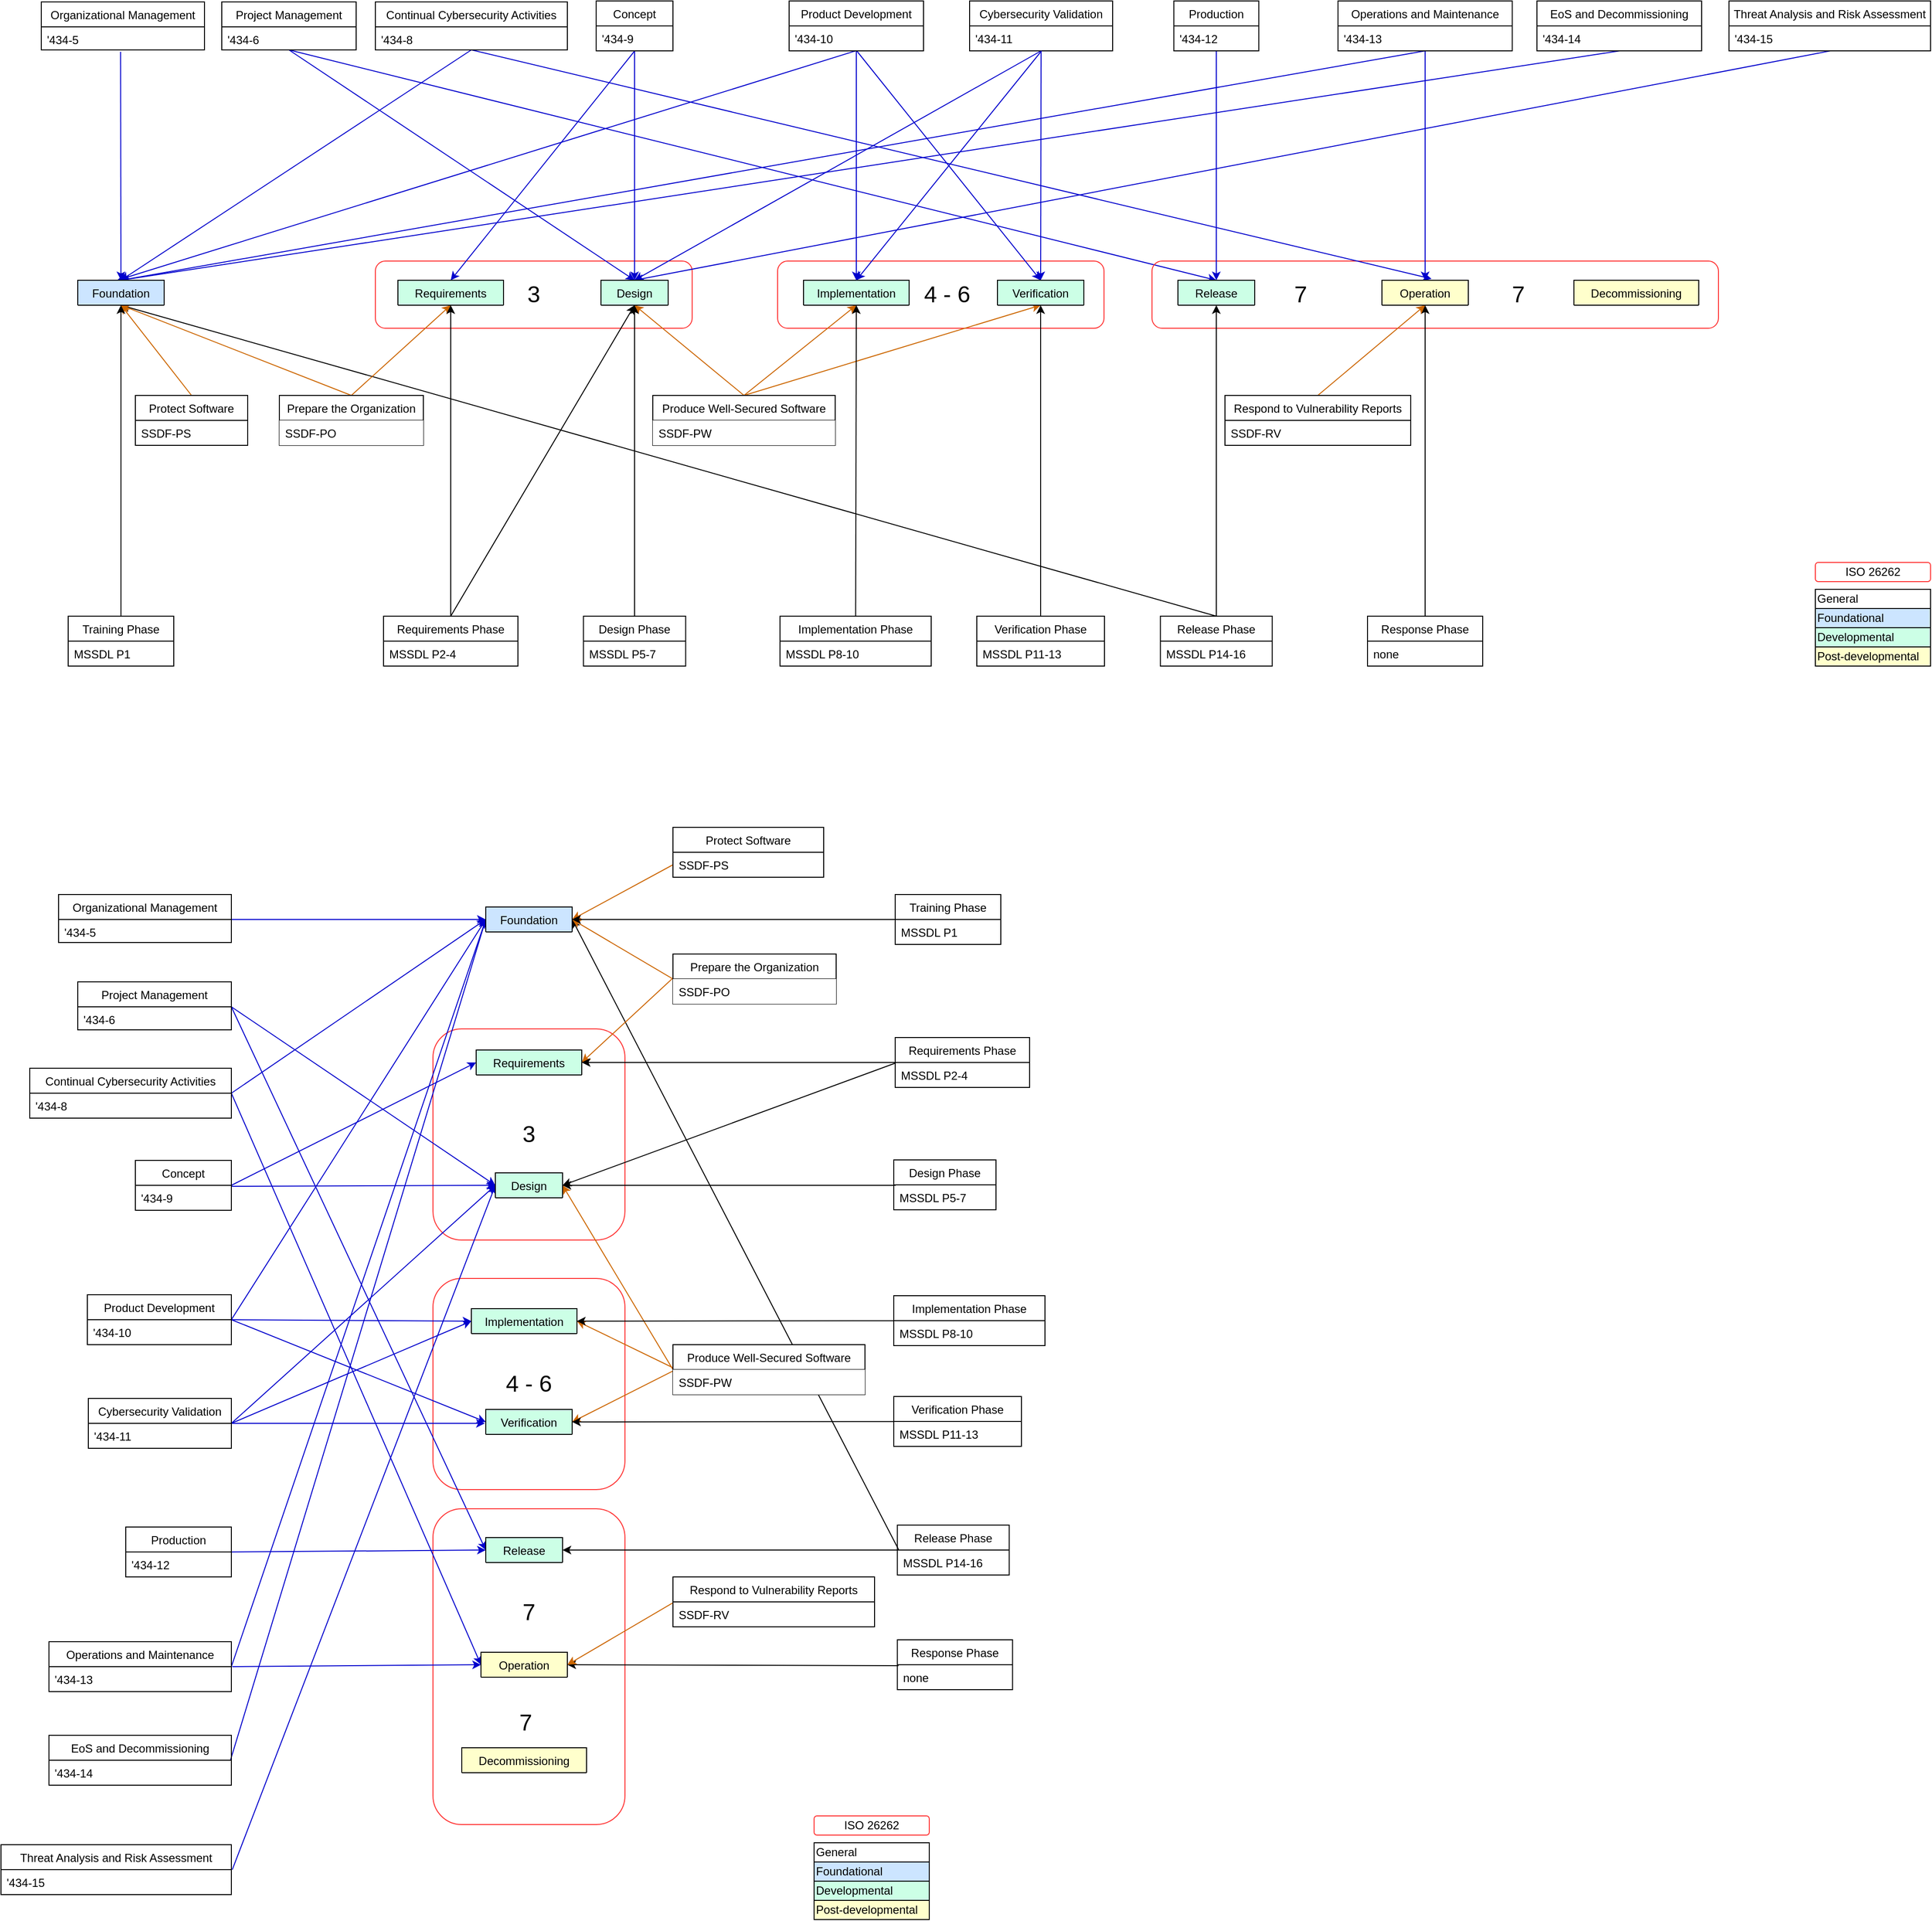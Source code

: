 <mxfile version="14.6.13" type="device"><diagram id="C2fSY1v2SiZeoUbDoYyL" name="Page-1"><mxGraphModel dx="2669" dy="997" grid="1" gridSize="10" guides="1" tooltips="1" connect="1" arrows="1" fold="1" page="1" pageScale="1" pageWidth="1169" pageHeight="827" math="0" shadow="0"><root><mxCell id="0"/><mxCell id="1" parent="0"/><mxCell id="hJieV127oDRcAoOhmvYn-3" value="&lt;font style=&quot;font-size: 24px&quot;&gt;&amp;nbsp; 4 - 6&lt;/font&gt;" style="rounded=1;whiteSpace=wrap;html=1;fillColor=none;strokeColor=#FF3333;" parent="1" vertex="1"><mxGeometry x="849" y="340" width="340" height="70" as="geometry"/></mxCell><mxCell id="hJieV127oDRcAoOhmvYn-1" value="&lt;font style=&quot;font-size: 24px&quot;&gt;3&lt;/font&gt;" style="rounded=1;whiteSpace=wrap;html=1;fillColor=none;strokeColor=#FF3333;" parent="1" vertex="1"><mxGeometry x="430" y="340" width="330" height="70" as="geometry"/></mxCell><mxCell id="_l_DBUYZVkKUO2LjzU40-126" style="edgeStyle=none;rounded=0;orthogonalLoop=1;jettySize=auto;html=1;entryX=0.5;entryY=1;entryDx=0;entryDy=0;exitX=0.5;exitY=0;exitDx=0;exitDy=0;" parent="1" source="_l_DBUYZVkKUO2LjzU40-73" target="cCbZzRbkMwh0yFs7qHKT-26" edge="1"><mxGeometry relative="1" as="geometry"><mxPoint x="249.72" y="411.662" as="targetPoint"/></mxGeometry></mxCell><mxCell id="kG77olttsaliaeYaQDkx-5" style="edgeStyle=none;rounded=0;orthogonalLoop=1;jettySize=auto;html=1;entryX=0.5;entryY=0;entryDx=0;entryDy=0;strokeColor=#0000CC;exitX=0.5;exitY=1;exitDx=0;exitDy=0;exitPerimeter=0;" parent="1" source="kG77olttsaliaeYaQDkx-2" target="cCbZzRbkMwh0yFs7qHKT-92" edge="1"><mxGeometry relative="1" as="geometry"><mxPoint x="245" y="146" as="sourcePoint"/><mxPoint x="1900.99" y="496.984" as="targetPoint"/></mxGeometry></mxCell><mxCell id="hJieV127oDRcAoOhmvYn-4" value="&lt;font style=&quot;font-size: 24px&quot;&gt;7&amp;nbsp; &amp;nbsp; &amp;nbsp; &amp;nbsp; &amp;nbsp; &amp;nbsp; &amp;nbsp; &amp;nbsp; &amp;nbsp; &amp;nbsp; &amp;nbsp; &amp;nbsp; &amp;nbsp; &amp;nbsp; &amp;nbsp; &amp;nbsp; 7&amp;nbsp; &amp;nbsp; &amp;nbsp; &amp;nbsp;&amp;nbsp;&lt;/font&gt;" style="rounded=1;whiteSpace=wrap;html=1;fillColor=none;strokeColor=#FF3333;" parent="1" vertex="1"><mxGeometry x="1239" y="340" width="590" height="70" as="geometry"/></mxCell><mxCell id="_l_DBUYZVkKUO2LjzU40-109" style="edgeStyle=none;rounded=0;orthogonalLoop=1;jettySize=auto;html=1;entryX=0.5;entryY=1;entryDx=0;entryDy=0;strokeColor=#CC6600;exitX=0.5;exitY=0;exitDx=0;exitDy=0;" parent="1" source="cCbZzRbkMwh0yFs7qHKT-104" target="cCbZzRbkMwh0yFs7qHKT-26" edge="1"><mxGeometry relative="1" as="geometry"><mxPoint x="250.14" y="412.286" as="targetPoint"/></mxGeometry></mxCell><mxCell id="_l_DBUYZVkKUO2LjzU40-112" style="edgeStyle=none;rounded=0;orthogonalLoop=1;jettySize=auto;html=1;entryX=0.5;entryY=1;entryDx=0;entryDy=0;strokeColor=#CC6600;exitX=0.5;exitY=0;exitDx=0;exitDy=0;" parent="1" source="cCbZzRbkMwh0yFs7qHKT-104" target="cCbZzRbkMwh0yFs7qHKT-63" edge="1"><mxGeometry relative="1" as="geometry"><mxPoint x="508.08" y="411.714" as="targetPoint"/></mxGeometry></mxCell><mxCell id="_l_DBUYZVkKUO2LjzU40-113" style="edgeStyle=none;rounded=0;orthogonalLoop=1;jettySize=auto;html=1;entryX=0.5;entryY=1;entryDx=0;entryDy=0;strokeColor=#CC6600;exitX=0.5;exitY=0;exitDx=0;exitDy=0;" parent="1" source="_l_DBUYZVkKUO2LjzU40-35" target="cCbZzRbkMwh0yFs7qHKT-26" edge="1"><mxGeometry relative="1" as="geometry"><mxPoint x="249.58" y="411.714" as="targetPoint"/></mxGeometry></mxCell><mxCell id="_l_DBUYZVkKUO2LjzU40-43" value="Foundational&amp;nbsp; &amp;nbsp; &amp;nbsp; &amp;nbsp; &amp;nbsp;&amp;nbsp;" style="text;html=1;resizable=0;autosize=1;align=left;verticalAlign=middle;points=[];fillColor=#CCE5FF;strokeColor=#000000;rounded=0;" parent="1" vertex="1"><mxGeometry x="1930" y="702" width="120" height="20" as="geometry"/></mxCell><mxCell id="_l_DBUYZVkKUO2LjzU40-44" value="Developmental&amp;nbsp; &amp;nbsp; &amp;nbsp; &amp;nbsp;" style="text;html=1;resizable=0;autosize=1;align=left;verticalAlign=middle;points=[];fillColor=#CCFFE6;strokeColor=#000000;rounded=0;" parent="1" vertex="1"><mxGeometry x="1930" y="722" width="120" height="20" as="geometry"/></mxCell><mxCell id="_l_DBUYZVkKUO2LjzU40-45" value="Post-developmental" style="text;html=1;resizable=0;autosize=1;align=left;verticalAlign=middle;points=[];fillColor=#FFFFCC;strokeColor=#000000;rounded=0;" parent="1" vertex="1"><mxGeometry x="1930" y="742" width="120" height="20" as="geometry"/></mxCell><mxCell id="_l_DBUYZVkKUO2LjzU40-49" value="General&amp;nbsp; &amp;nbsp; &amp;nbsp; &amp;nbsp; &amp;nbsp; &amp;nbsp; &amp;nbsp; &amp;nbsp; &amp;nbsp;&amp;nbsp;" style="text;html=1;resizable=0;autosize=1;align=left;verticalAlign=middle;points=[];rounded=0;strokeColor=#000000;" parent="1" vertex="1"><mxGeometry x="1930" y="682" width="120" height="20" as="geometry"/></mxCell><mxCell id="_l_DBUYZVkKUO2LjzU40-114" style="edgeStyle=none;rounded=0;orthogonalLoop=1;jettySize=auto;html=1;strokeColor=#CC6600;entryX=0.5;entryY=1;entryDx=0;entryDy=0;exitX=0.5;exitY=0;exitDx=0;exitDy=0;" parent="1" source="_l_DBUYZVkKUO2LjzU40-55" target="cCbZzRbkMwh0yFs7qHKT-72" edge="1"><mxGeometry relative="1" as="geometry"><mxPoint x="700.0" y="411.714" as="targetPoint"/></mxGeometry></mxCell><mxCell id="_l_DBUYZVkKUO2LjzU40-116" style="edgeStyle=none;rounded=0;orthogonalLoop=1;jettySize=auto;html=1;entryX=0.5;entryY=1;entryDx=0;entryDy=0;strokeColor=#CC6600;exitX=0.5;exitY=0;exitDx=0;exitDy=0;" parent="1" source="_l_DBUYZVkKUO2LjzU40-55" target="cCbZzRbkMwh0yFs7qHKT-86" edge="1"><mxGeometry relative="1" as="geometry"><mxPoint x="999.16" y="412.286" as="targetPoint"/></mxGeometry></mxCell><mxCell id="_l_DBUYZVkKUO2LjzU40-117" style="edgeStyle=none;rounded=0;orthogonalLoop=1;jettySize=auto;html=1;entryX=0.5;entryY=1;entryDx=0;entryDy=0;strokeColor=#CC6600;exitX=0.5;exitY=0;exitDx=0;exitDy=0;" parent="1" source="_l_DBUYZVkKUO2LjzU40-55" target="cCbZzRbkMwh0yFs7qHKT-89" edge="1"><mxGeometry relative="1" as="geometry"><mxPoint x="1222.48" y="411.714" as="targetPoint"/></mxGeometry></mxCell><mxCell id="_l_DBUYZVkKUO2LjzU40-110" style="edgeStyle=none;rounded=0;orthogonalLoop=1;jettySize=auto;html=1;entryX=0.5;entryY=1;entryDx=0;entryDy=0;" parent="1" source="_l_DBUYZVkKUO2LjzU40-61" target="cCbZzRbkMwh0yFs7qHKT-26" edge="1"><mxGeometry relative="1" as="geometry"><mxPoint x="250.56" y="411.948" as="targetPoint"/></mxGeometry></mxCell><mxCell id="_l_DBUYZVkKUO2LjzU40-121" style="edgeStyle=none;rounded=0;orthogonalLoop=1;jettySize=auto;html=1;entryX=0.5;entryY=1;entryDx=0;entryDy=0;" parent="1" source="_l_DBUYZVkKUO2LjzU40-64" target="cCbZzRbkMwh0yFs7qHKT-72" edge="1"><mxGeometry relative="1" as="geometry"><mxPoint x="700.0" y="411.714" as="targetPoint"/></mxGeometry></mxCell><mxCell id="_l_DBUYZVkKUO2LjzU40-123" style="edgeStyle=none;rounded=0;orthogonalLoop=1;jettySize=auto;html=1;entryX=0.5;entryY=1;entryDx=0;entryDy=0;" parent="1" source="_l_DBUYZVkKUO2LjzU40-67" target="cCbZzRbkMwh0yFs7qHKT-86" edge="1"><mxGeometry relative="1" as="geometry"/></mxCell><mxCell id="_l_DBUYZVkKUO2LjzU40-124" style="edgeStyle=none;rounded=0;orthogonalLoop=1;jettySize=auto;html=1;entryX=0.5;entryY=1;entryDx=0;entryDy=0;" parent="1" source="_l_DBUYZVkKUO2LjzU40-70" target="cCbZzRbkMwh0yFs7qHKT-89" edge="1"><mxGeometry relative="1" as="geometry"><mxPoint x="1122.48" y="410.83" as="targetPoint"/></mxGeometry></mxCell><mxCell id="_l_DBUYZVkKUO2LjzU40-125" style="edgeStyle=none;rounded=0;orthogonalLoop=1;jettySize=auto;html=1;entryX=0.5;entryY=1;entryDx=0;entryDy=0;" parent="1" source="_l_DBUYZVkKUO2LjzU40-73" target="cCbZzRbkMwh0yFs7qHKT-92" edge="1"><mxGeometry relative="1" as="geometry"/></mxCell><mxCell id="_l_DBUYZVkKUO2LjzU40-130" style="edgeStyle=none;rounded=0;orthogonalLoop=1;jettySize=auto;html=1;entryX=0.5;entryY=1;entryDx=0;entryDy=0;" parent="1" source="_l_DBUYZVkKUO2LjzU40-76" target="cCbZzRbkMwh0yFs7qHKT-98" edge="1"><mxGeometry relative="1" as="geometry"><mxPoint x="1524.34" y="412" as="targetPoint"/></mxGeometry></mxCell><mxCell id="_l_DBUYZVkKUO2LjzU40-119" style="edgeStyle=none;rounded=0;orthogonalLoop=1;jettySize=auto;html=1;entryX=0.5;entryY=1;entryDx=0;entryDy=0;" parent="1" source="_l_DBUYZVkKUO2LjzU40-80" target="cCbZzRbkMwh0yFs7qHKT-63" edge="1"><mxGeometry relative="1" as="geometry"><mxPoint x="508.5" y="412" as="targetPoint"/></mxGeometry></mxCell><mxCell id="_l_DBUYZVkKUO2LjzU40-120" style="edgeStyle=none;rounded=0;orthogonalLoop=1;jettySize=auto;html=1;entryX=0.5;entryY=1;entryDx=0;entryDy=0;exitX=0.5;exitY=0;exitDx=0;exitDy=0;" parent="1" source="_l_DBUYZVkKUO2LjzU40-80" target="cCbZzRbkMwh0yFs7qHKT-72" edge="1"><mxGeometry relative="1" as="geometry"><mxPoint x="710.46" y="411.714" as="targetPoint"/></mxGeometry></mxCell><mxCell id="_l_DBUYZVkKUO2LjzU40-143" style="edgeStyle=none;rounded=0;orthogonalLoop=1;jettySize=auto;html=1;entryX=0.5;entryY=1;entryDx=0;entryDy=0;strokeColor=#CC6600;exitX=0.5;exitY=0;exitDx=0;exitDy=0;" parent="1" source="_l_DBUYZVkKUO2LjzU40-58" target="cCbZzRbkMwh0yFs7qHKT-98" edge="1"><mxGeometry relative="1" as="geometry"><mxPoint x="1561.47" y="411.714" as="targetPoint"/></mxGeometry></mxCell><mxCell id="_l_DBUYZVkKUO2LjzU40-145" style="edgeStyle=none;rounded=0;orthogonalLoop=1;jettySize=auto;html=1;entryX=0.5;entryY=0;entryDx=0;entryDy=0;strokeColor=#0000CC;exitX=0.5;exitY=1;exitDx=0;exitDy=0;" parent="1" source="_l_DBUYZVkKUO2LjzU40-84" target="cCbZzRbkMwh0yFs7qHKT-26" edge="1"><mxGeometry relative="1" as="geometry"/></mxCell><mxCell id="_l_DBUYZVkKUO2LjzU40-146" style="edgeStyle=none;rounded=0;orthogonalLoop=1;jettySize=auto;html=1;strokeColor=#0000CC;entryX=0.5;entryY=0;entryDx=0;entryDy=0;exitX=0.503;exitY=1;exitDx=0;exitDy=0;exitPerimeter=0;" parent="1" source="_l_DBUYZVkKUO2LjzU40-88" target="cCbZzRbkMwh0yFs7qHKT-26" edge="1"><mxGeometry relative="1" as="geometry"><mxPoint x="940" y="330" as="targetPoint"/><mxPoint x="1964.55" y="148" as="sourcePoint"/></mxGeometry></mxCell><mxCell id="_l_DBUYZVkKUO2LjzU40-111" style="edgeStyle=none;rounded=0;orthogonalLoop=1;jettySize=auto;html=1;entryX=0.5;entryY=0;entryDx=0;entryDy=0;strokeColor=#0000CC;exitX=0.5;exitY=1;exitDx=0;exitDy=0;" parent="1" source="_l_DBUYZVkKUO2LjzU40-90" target="cCbZzRbkMwh0yFs7qHKT-26" edge="1"><mxGeometry relative="1" as="geometry"><mxPoint x="290" y="400" as="targetPoint"/><mxPoint x="492" y="130" as="sourcePoint"/></mxGeometry></mxCell><mxCell id="_l_DBUYZVkKUO2LjzU40-131" style="edgeStyle=none;rounded=0;orthogonalLoop=1;jettySize=auto;html=1;entryX=0.574;entryY=-0.058;entryDx=0;entryDy=0;entryPerimeter=0;strokeColor=#0000CC;exitX=0.501;exitY=1;exitDx=0;exitDy=0;exitPerimeter=0;" parent="1" source="_l_DBUYZVkKUO2LjzU40-91" target="cCbZzRbkMwh0yFs7qHKT-98" edge="1"><mxGeometry relative="1" as="geometry"><mxPoint x="500" y="130" as="sourcePoint"/></mxGeometry></mxCell><mxCell id="_l_DBUYZVkKUO2LjzU40-132" style="edgeStyle=none;rounded=0;orthogonalLoop=1;jettySize=auto;html=1;entryX=0.5;entryY=0;entryDx=0;entryDy=0;strokeColor=#0000CC;exitX=0.502;exitY=1;exitDx=0;exitDy=0;exitPerimeter=0;" parent="1" source="_l_DBUYZVkKUO2LjzU40-94" target="cCbZzRbkMwh0yFs7qHKT-63" edge="1"><mxGeometry relative="1" as="geometry"><mxPoint x="710.72" y="146.974" as="sourcePoint"/></mxGeometry></mxCell><mxCell id="_l_DBUYZVkKUO2LjzU40-133" style="edgeStyle=none;rounded=0;orthogonalLoop=1;jettySize=auto;html=1;entryX=0.5;entryY=0;entryDx=0;entryDy=0;strokeColor=#0000CC;" parent="1" source="_l_DBUYZVkKUO2LjzU40-93" target="cCbZzRbkMwh0yFs7qHKT-72" edge="1"><mxGeometry relative="1" as="geometry"/></mxCell><mxCell id="_l_DBUYZVkKUO2LjzU40-135" style="edgeStyle=none;rounded=0;orthogonalLoop=1;jettySize=auto;html=1;entryX=0.5;entryY=0;entryDx=0;entryDy=0;strokeColor=#0000CC;exitX=0.503;exitY=1;exitDx=0;exitDy=0;exitPerimeter=0;" parent="1" source="_l_DBUYZVkKUO2LjzU40-97" target="cCbZzRbkMwh0yFs7qHKT-72" edge="1"><mxGeometry relative="1" as="geometry"><mxPoint x="2204" y="147.988" as="sourcePoint"/></mxGeometry></mxCell><mxCell id="_l_DBUYZVkKUO2LjzU40-137" style="edgeStyle=none;rounded=0;orthogonalLoop=1;jettySize=auto;html=1;entryX=0.5;entryY=0;entryDx=0;entryDy=0;strokeColor=#0000CC;" parent="1" source="_l_DBUYZVkKUO2LjzU40-99" target="cCbZzRbkMwh0yFs7qHKT-86" edge="1"><mxGeometry relative="1" as="geometry"/></mxCell><mxCell id="_l_DBUYZVkKUO2LjzU40-138" style="edgeStyle=none;rounded=0;orthogonalLoop=1;jettySize=auto;html=1;strokeColor=#0000CC;exitX=0.503;exitY=1;exitDx=0;exitDy=0;exitPerimeter=0;entryX=0.5;entryY=0;entryDx=0;entryDy=0;" parent="1" source="_l_DBUYZVkKUO2LjzU40-100" target="cCbZzRbkMwh0yFs7qHKT-89" edge="1"><mxGeometry relative="1" as="geometry"><mxPoint x="928.605" y="147.974" as="sourcePoint"/></mxGeometry></mxCell><mxCell id="_l_DBUYZVkKUO2LjzU40-139" style="edgeStyle=none;rounded=0;orthogonalLoop=1;jettySize=auto;html=1;entryX=0.457;entryY=0;entryDx=0;entryDy=0;entryPerimeter=0;strokeColor=#0000CC;exitX=0.495;exitY=1;exitDx=0;exitDy=0;exitPerimeter=0;" parent="1" source="_l_DBUYZVkKUO2LjzU40-100" target="cCbZzRbkMwh0yFs7qHKT-26" edge="1"><mxGeometry relative="1" as="geometry"><mxPoint x="1009.605" y="147.974" as="sourcePoint"/></mxGeometry></mxCell><mxCell id="_l_DBUYZVkKUO2LjzU40-140" style="edgeStyle=none;rounded=0;orthogonalLoop=1;jettySize=auto;html=1;strokeColor=#0000CC;" parent="1" source="_l_DBUYZVkKUO2LjzU40-102" target="cCbZzRbkMwh0yFs7qHKT-89" edge="1"><mxGeometry relative="1" as="geometry"/></mxCell><mxCell id="_l_DBUYZVkKUO2LjzU40-141" style="edgeStyle=none;rounded=0;orthogonalLoop=1;jettySize=auto;html=1;entryX=0.5;entryY=0;entryDx=0;entryDy=0;strokeColor=#0000CC;exitX=0.5;exitY=1;exitDx=0;exitDy=0;" parent="1" source="_l_DBUYZVkKUO2LjzU40-102" target="cCbZzRbkMwh0yFs7qHKT-72" edge="1"><mxGeometry relative="1" as="geometry"/></mxCell><mxCell id="_l_DBUYZVkKUO2LjzU40-142" style="edgeStyle=none;rounded=0;orthogonalLoop=1;jettySize=auto;html=1;entryX=0.5;entryY=0;entryDx=0;entryDy=0;strokeColor=#0000CC;" parent="1" source="_l_DBUYZVkKUO2LjzU40-105" target="cCbZzRbkMwh0yFs7qHKT-92" edge="1"><mxGeometry relative="1" as="geometry"/></mxCell><mxCell id="_l_DBUYZVkKUO2LjzU40-144" style="edgeStyle=none;rounded=0;orthogonalLoop=1;jettySize=auto;html=1;entryX=0.5;entryY=0;entryDx=0;entryDy=0;strokeColor=#0000CC;" parent="1" source="_l_DBUYZVkKUO2LjzU40-84" target="cCbZzRbkMwh0yFs7qHKT-98" edge="1"><mxGeometry relative="1" as="geometry"><mxPoint x="1690.5" y="168" as="sourcePoint"/><mxPoint x="1690.5" y="510.0" as="targetPoint"/></mxGeometry></mxCell><mxCell id="hJieV127oDRcAoOhmvYn-5" value="&lt;font style=&quot;font-size: 12px&quot;&gt;ISO 26262&lt;/font&gt;" style="rounded=1;whiteSpace=wrap;html=1;fillColor=none;strokeColor=#FF3333;" parent="1" vertex="1"><mxGeometry x="1930" y="654" width="120" height="20" as="geometry"/></mxCell><mxCell id="kG77olttsaliaeYaQDkx-6" style="edgeStyle=none;rounded=0;orthogonalLoop=1;jettySize=auto;html=1;strokeColor=#0000CC;entryX=0.5;entryY=0;entryDx=0;entryDy=0;exitX=0.5;exitY=1;exitDx=0;exitDy=0;exitPerimeter=0;" parent="1" target="cCbZzRbkMwh0yFs7qHKT-72" edge="1" source="kG77olttsaliaeYaQDkx-2"><mxGeometry relative="1" as="geometry"><mxPoint x="690" y="440" as="targetPoint"/><mxPoint x="240" y="122" as="sourcePoint"/></mxGeometry></mxCell><mxCell id="lNjRGYg9lNot0zcYpKOc-4" style="edgeStyle=none;rounded=0;orthogonalLoop=1;jettySize=auto;html=1;strokeColor=#0000CC;exitX=0.486;exitY=1.083;exitDx=0;exitDy=0;exitPerimeter=0;entryX=0.5;entryY=0;entryDx=0;entryDy=0;" parent="1" source="lNjRGYg9lNot0zcYpKOc-2" target="cCbZzRbkMwh0yFs7qHKT-26" edge="1"><mxGeometry relative="1" as="geometry"><mxPoint x="536.0" y="384.0" as="targetPoint"/><mxPoint x="3.74" y="146.598" as="sourcePoint"/></mxGeometry></mxCell><mxCell id="_l_DBUYZVkKUO2LjzU40-90" value="Continual Cybersecurity Activities" style="swimlane;fontStyle=0;childLayout=stackLayout;horizontal=1;startSize=26;fillColor=none;horizontalStack=0;resizeParent=1;resizeParentMax=0;resizeLast=0;collapsible=1;marginBottom=0;" parent="1" vertex="1"><mxGeometry x="430" y="70" width="200" height="50" as="geometry"/></mxCell><mxCell id="_l_DBUYZVkKUO2LjzU40-91" value="'434-8" style="text;strokeColor=none;fillColor=none;align=left;verticalAlign=top;spacingLeft=4;spacingRight=4;overflow=hidden;rotatable=0;points=[[0,0.5],[1,0.5]];portConstraint=eastwest;" parent="_l_DBUYZVkKUO2LjzU40-90" vertex="1"><mxGeometry y="26" width="200" height="24" as="geometry"/></mxCell><mxCell id="kG77olttsaliaeYaQDkx-1" value="Project Management" style="swimlane;fontStyle=0;childLayout=stackLayout;horizontal=1;startSize=26;fillColor=none;horizontalStack=0;resizeParent=1;resizeParentMax=0;resizeLast=0;collapsible=1;marginBottom=0;" parent="1" vertex="1"><mxGeometry x="270" y="70" width="140" height="50" as="geometry"><mxRectangle x="742" y="320" width="130" height="26" as="alternateBounds"/></mxGeometry></mxCell><mxCell id="kG77olttsaliaeYaQDkx-2" value="'434-6" style="text;strokeColor=none;fillColor=none;align=left;verticalAlign=top;spacingLeft=4;spacingRight=4;overflow=hidden;rotatable=0;points=[[0,0.5],[1,0.5]];portConstraint=eastwest;" parent="kG77olttsaliaeYaQDkx-1" vertex="1"><mxGeometry y="26" width="140" height="24" as="geometry"/></mxCell><mxCell id="lNjRGYg9lNot0zcYpKOc-1" value="Organizational Management" style="swimlane;fontStyle=0;childLayout=stackLayout;horizontal=1;startSize=26;fillColor=none;horizontalStack=0;resizeParent=1;resizeParentMax=0;resizeLast=0;collapsible=1;marginBottom=0;" parent="1" vertex="1"><mxGeometry x="82" y="70" width="170" height="50" as="geometry"><mxRectangle x="742" y="320" width="130" height="26" as="alternateBounds"/></mxGeometry></mxCell><mxCell id="lNjRGYg9lNot0zcYpKOc-2" value="'434-5" style="text;strokeColor=none;fillColor=none;align=left;verticalAlign=top;spacingLeft=4;spacingRight=4;overflow=hidden;rotatable=0;points=[[0,0.5],[1,0.5]];portConstraint=eastwest;" parent="lNjRGYg9lNot0zcYpKOc-1" vertex="1"><mxGeometry y="26" width="170" height="24" as="geometry"/></mxCell><mxCell id="_l_DBUYZVkKUO2LjzU40-99" value="Product Development" style="swimlane;fontStyle=0;childLayout=stackLayout;horizontal=1;startSize=26;fillColor=none;horizontalStack=0;resizeParent=1;resizeParentMax=0;resizeLast=0;collapsible=1;marginBottom=0;" parent="1" vertex="1"><mxGeometry x="861" y="69" width="140" height="52" as="geometry"/></mxCell><mxCell id="_l_DBUYZVkKUO2LjzU40-100" value="'434-10" style="text;strokeColor=none;fillColor=none;align=left;verticalAlign=top;spacingLeft=4;spacingRight=4;overflow=hidden;rotatable=0;points=[[0,0.5],[1,0.5]];portConstraint=eastwest;" parent="_l_DBUYZVkKUO2LjzU40-99" vertex="1"><mxGeometry y="26" width="140" height="26" as="geometry"/></mxCell><mxCell id="cCbZzRbkMwh0yFs7qHKT-86" value="Implementation" style="swimlane;fontStyle=0;childLayout=stackLayout;horizontal=1;startSize=26;fillColor=#CCFFE6;horizontalStack=0;resizeParent=1;resizeParentMax=0;resizeLast=0;collapsible=1;marginBottom=0;" parent="1" vertex="1" collapsed="1"><mxGeometry x="876" y="360" width="110" height="26" as="geometry"><mxRectangle x="980" y="360" width="160" height="30" as="alternateBounds"/></mxGeometry></mxCell><mxCell id="_l_DBUYZVkKUO2LjzU40-55" value="Produce Well-Secured Software" style="swimlane;fontStyle=0;childLayout=stackLayout;horizontal=1;startSize=26;horizontalStack=0;resizeParent=1;resizeParentMax=0;resizeLast=0;collapsible=1;marginBottom=0;" parent="1" vertex="1"><mxGeometry x="719" y="480" width="190" height="52" as="geometry"/></mxCell><mxCell id="_l_DBUYZVkKUO2LjzU40-56" value="SSDF-PW" style="text;align=left;verticalAlign=top;spacingLeft=4;spacingRight=4;overflow=hidden;rotatable=0;points=[[0,0.5],[1,0.5]];portConstraint=eastwest;fillColor=#ffffff;" parent="_l_DBUYZVkKUO2LjzU40-55" vertex="1"><mxGeometry y="26" width="190" height="26" as="geometry"/></mxCell><mxCell id="_l_DBUYZVkKUO2LjzU40-67" value="Implementation Phase" style="swimlane;fontStyle=0;childLayout=stackLayout;horizontal=1;startSize=26;fillColor=none;horizontalStack=0;resizeParent=1;resizeParentMax=0;resizeLast=0;collapsible=1;marginBottom=0;" parent="1" vertex="1"><mxGeometry x="851.5" y="710.0" width="157.5" height="52" as="geometry"/></mxCell><mxCell id="_l_DBUYZVkKUO2LjzU40-68" value="MSSDL P8-10" style="text;strokeColor=none;fillColor=none;align=left;verticalAlign=top;spacingLeft=4;spacingRight=4;overflow=hidden;rotatable=0;points=[[0,0.5],[1,0.5]];portConstraint=eastwest;" parent="_l_DBUYZVkKUO2LjzU40-67" vertex="1"><mxGeometry y="26" width="157.5" height="26" as="geometry"/></mxCell><mxCell id="_l_DBUYZVkKUO2LjzU40-96" value="Threat Analysis and Risk Assessment" style="swimlane;fontStyle=0;childLayout=stackLayout;horizontal=1;startSize=26;fillColor=none;horizontalStack=0;resizeParent=1;resizeParentMax=0;resizeLast=0;collapsible=1;marginBottom=0;" parent="1" vertex="1"><mxGeometry x="1840" y="69" width="210" height="52" as="geometry"/></mxCell><mxCell id="_l_DBUYZVkKUO2LjzU40-97" value="'434-15" style="text;strokeColor=none;fillColor=none;align=left;verticalAlign=top;spacingLeft=4;spacingRight=4;overflow=hidden;rotatable=0;points=[[0,0.5],[1,0.5]];portConstraint=eastwest;" parent="_l_DBUYZVkKUO2LjzU40-96" vertex="1"><mxGeometry y="26" width="210" height="26" as="geometry"/></mxCell><mxCell id="cCbZzRbkMwh0yFs7qHKT-63" value="Requirements" style="swimlane;fontStyle=0;childLayout=stackLayout;horizontal=1;startSize=26;fillColor=#CCFFE6;horizontalStack=0;resizeParent=1;resizeParentMax=0;resizeLast=0;collapsible=1;marginBottom=0;" parent="1" vertex="1" collapsed="1"><mxGeometry x="453.5" y="360" width="110" height="26" as="geometry"><mxRectangle x="555" y="360" width="140" height="30" as="alternateBounds"/></mxGeometry></mxCell><mxCell id="cCbZzRbkMwh0yFs7qHKT-72" value="Design" style="swimlane;fontStyle=0;childLayout=stackLayout;horizontal=1;startSize=26;fillColor=#CCFFE6;horizontalStack=0;resizeParent=1;resizeParentMax=0;resizeLast=0;collapsible=1;marginBottom=0;" parent="1" vertex="1" collapsed="1"><mxGeometry x="665" y="360" width="70" height="26" as="geometry"><mxRectangle x="777" y="360" width="108" height="30" as="alternateBounds"/></mxGeometry></mxCell><mxCell id="_l_DBUYZVkKUO2LjzU40-35" value="Protect Software" style="swimlane;fontStyle=0;childLayout=stackLayout;horizontal=1;startSize=26;fillColor=none;horizontalStack=0;resizeParent=1;resizeParentMax=0;resizeLast=0;collapsible=1;marginBottom=0;" parent="1" vertex="1"><mxGeometry x="180" y="480" width="117" height="52" as="geometry"><mxRectangle x="742" y="320" width="130" height="26" as="alternateBounds"/></mxGeometry></mxCell><mxCell id="_l_DBUYZVkKUO2LjzU40-36" value="SSDF-PS" style="text;strokeColor=none;fillColor=none;align=left;verticalAlign=top;spacingLeft=4;spacingRight=4;overflow=hidden;rotatable=0;points=[[0,0.5],[1,0.5]];portConstraint=eastwest;" parent="_l_DBUYZVkKUO2LjzU40-35" vertex="1"><mxGeometry y="26" width="117" height="26" as="geometry"/></mxCell><mxCell id="_l_DBUYZVkKUO2LjzU40-64" value="Design Phase" style="swimlane;fontStyle=0;childLayout=stackLayout;horizontal=1;startSize=26;fillColor=none;horizontalStack=0;resizeParent=1;resizeParentMax=0;resizeLast=0;collapsible=1;marginBottom=0;" parent="1" vertex="1"><mxGeometry x="646.75" y="710.0" width="106.5" height="52" as="geometry"><mxRectangle x="742" y="320" width="130" height="26" as="alternateBounds"/></mxGeometry></mxCell><mxCell id="_l_DBUYZVkKUO2LjzU40-65" value="MSSDL P5-7" style="text;strokeColor=none;fillColor=none;align=left;verticalAlign=top;spacingLeft=4;spacingRight=4;overflow=hidden;rotatable=0;points=[[0,0.5],[1,0.5]];portConstraint=eastwest;" parent="_l_DBUYZVkKUO2LjzU40-64" vertex="1"><mxGeometry y="26" width="106.5" height="26" as="geometry"/></mxCell><mxCell id="_l_DBUYZVkKUO2LjzU40-80" value="Requirements Phase" style="swimlane;fontStyle=0;childLayout=stackLayout;horizontal=1;startSize=26;fillColor=none;horizontalStack=0;resizeParent=1;resizeParentMax=0;resizeLast=0;collapsible=1;marginBottom=0;" parent="1" vertex="1"><mxGeometry x="438.5" y="710.0" width="140" height="52" as="geometry"><mxRectangle x="742" y="320" width="130" height="26" as="alternateBounds"/></mxGeometry></mxCell><mxCell id="_l_DBUYZVkKUO2LjzU40-81" value="MSSDL P2-4" style="text;strokeColor=none;fillColor=none;align=left;verticalAlign=top;spacingLeft=4;spacingRight=4;overflow=hidden;rotatable=0;points=[[0,0.5],[1,0.5]];portConstraint=eastwest;" parent="_l_DBUYZVkKUO2LjzU40-80" vertex="1"><mxGeometry y="26" width="140" height="26" as="geometry"/></mxCell><mxCell id="cCbZzRbkMwh0yFs7qHKT-26" value="Foundation" style="swimlane;fontStyle=0;childLayout=stackLayout;horizontal=1;startSize=26;fillColor=#CCE5FF;horizontalStack=0;resizeParent=1;resizeParentMax=0;resizeLast=0;collapsible=1;marginBottom=0;" parent="1" vertex="1" collapsed="1"><mxGeometry x="120" y="360" width="90" height="26" as="geometry"><mxRectangle x="300" y="360" width="140" height="30" as="alternateBounds"/></mxGeometry></mxCell><mxCell id="_l_DBUYZVkKUO2LjzU40-61" value="Training Phase" style="swimlane;fontStyle=0;childLayout=stackLayout;horizontal=1;startSize=26;fillColor=none;horizontalStack=0;resizeParent=1;resizeParentMax=0;resizeLast=0;collapsible=1;marginBottom=0;" parent="1" vertex="1"><mxGeometry x="110" y="710.0" width="110" height="52" as="geometry"/></mxCell><mxCell id="_l_DBUYZVkKUO2LjzU40-62" value="MSSDL P1" style="text;strokeColor=none;fillColor=none;align=left;verticalAlign=top;spacingLeft=4;spacingRight=4;overflow=hidden;rotatable=0;points=[[0,0.5],[1,0.5]];portConstraint=eastwest;" parent="_l_DBUYZVkKUO2LjzU40-61" vertex="1"><mxGeometry y="26" width="110" height="26" as="geometry"/></mxCell><mxCell id="cCbZzRbkMwh0yFs7qHKT-104" value="Prepare the Organization" style="swimlane;fontStyle=0;childLayout=stackLayout;horizontal=1;startSize=26;fillColor=#FFFFFF;horizontalStack=0;resizeParent=1;resizeParentMax=0;resizeLast=0;collapsible=1;marginBottom=0;" parent="1" vertex="1"><mxGeometry x="330" y="480" width="150" height="52" as="geometry"/></mxCell><mxCell id="cCbZzRbkMwh0yFs7qHKT-105" value="SSDF-PO" style="text;strokeColor=none;fillColor=#FFFFFF;align=left;verticalAlign=top;spacingLeft=4;spacingRight=4;overflow=hidden;rotatable=0;points=[[0,0.5],[1,0.5]];portConstraint=eastwest;" parent="cCbZzRbkMwh0yFs7qHKT-104" vertex="1"><mxGeometry y="26" width="150" height="26" as="geometry"/></mxCell><mxCell id="_l_DBUYZVkKUO2LjzU40-93" value="Concept" style="swimlane;fontStyle=0;childLayout=stackLayout;horizontal=1;startSize=26;fillColor=none;horizontalStack=0;resizeParent=1;resizeParentMax=0;resizeLast=0;collapsible=1;marginBottom=0;" parent="1" vertex="1"><mxGeometry x="660" y="69" width="80" height="52" as="geometry"><mxRectangle x="742" y="320" width="130" height="26" as="alternateBounds"/></mxGeometry></mxCell><mxCell id="_l_DBUYZVkKUO2LjzU40-94" value="'434-9" style="text;strokeColor=none;fillColor=none;align=left;verticalAlign=top;spacingLeft=4;spacingRight=4;overflow=hidden;rotatable=0;points=[[0,0.5],[1,0.5]];portConstraint=eastwest;" parent="_l_DBUYZVkKUO2LjzU40-93" vertex="1"><mxGeometry y="26" width="80" height="26" as="geometry"/></mxCell><mxCell id="_l_DBUYZVkKUO2LjzU40-102" value="Cybersecurity Validation" style="swimlane;fontStyle=0;childLayout=stackLayout;horizontal=1;startSize=26;fillColor=none;horizontalStack=0;resizeParent=1;resizeParentMax=0;resizeLast=0;collapsible=1;marginBottom=0;" parent="1" vertex="1"><mxGeometry x="1049" y="69" width="149" height="52" as="geometry"><mxRectangle x="742" y="320" width="130" height="26" as="alternateBounds"/></mxGeometry></mxCell><mxCell id="_l_DBUYZVkKUO2LjzU40-103" value="'434-11" style="text;strokeColor=none;fillColor=none;align=left;verticalAlign=top;spacingLeft=4;spacingRight=4;overflow=hidden;rotatable=0;points=[[0,0.5],[1,0.5]];portConstraint=eastwest;" parent="_l_DBUYZVkKUO2LjzU40-102" vertex="1"><mxGeometry y="26" width="149" height="26" as="geometry"/></mxCell><mxCell id="cCbZzRbkMwh0yFs7qHKT-89" value="Verification" style="swimlane;fontStyle=0;childLayout=stackLayout;horizontal=1;startSize=26;fillColor=#CCFFE6;horizontalStack=0;resizeParent=1;resizeParentMax=0;resizeLast=0;collapsible=1;marginBottom=0;" parent="1" vertex="1" collapsed="1"><mxGeometry x="1078" y="360" width="90" height="26" as="geometry"><mxRectangle x="1219" y="360" width="130" height="30" as="alternateBounds"/></mxGeometry></mxCell><mxCell id="_l_DBUYZVkKUO2LjzU40-70" value="Verification Phase" style="swimlane;fontStyle=0;childLayout=stackLayout;horizontal=1;startSize=26;fillColor=#FFFFFF;horizontalStack=0;resizeParent=1;resizeParentMax=0;resizeLast=0;collapsible=1;marginBottom=0;" parent="1" vertex="1"><mxGeometry x="1056.5" y="710.0" width="133.0" height="52" as="geometry"/></mxCell><mxCell id="_l_DBUYZVkKUO2LjzU40-71" value="MSSDL P11-13" style="text;strokeColor=none;fillColor=none;align=left;verticalAlign=top;spacingLeft=4;spacingRight=4;overflow=hidden;rotatable=0;points=[[0,0.5],[1,0.5]];portConstraint=eastwest;" parent="_l_DBUYZVkKUO2LjzU40-70" vertex="1"><mxGeometry y="26" width="133.0" height="26" as="geometry"/></mxCell><mxCell id="_l_DBUYZVkKUO2LjzU40-84" value="Operations and Maintenance" style="swimlane;fontStyle=0;childLayout=stackLayout;horizontal=1;startSize=26;fillColor=none;horizontalStack=0;resizeParent=1;resizeParentMax=0;resizeLast=0;collapsible=1;marginBottom=0;" parent="1" vertex="1"><mxGeometry x="1432.75" y="69" width="181.5" height="52" as="geometry"><mxRectangle x="742" y="320" width="130" height="26" as="alternateBounds"/></mxGeometry></mxCell><mxCell id="_l_DBUYZVkKUO2LjzU40-85" value="'434-13" style="text;strokeColor=none;fillColor=none;align=left;verticalAlign=top;spacingLeft=4;spacingRight=4;overflow=hidden;rotatable=0;points=[[0,0.5],[1,0.5]];portConstraint=eastwest;" parent="_l_DBUYZVkKUO2LjzU40-84" vertex="1"><mxGeometry y="26" width="181.5" height="26" as="geometry"/></mxCell><mxCell id="_l_DBUYZVkKUO2LjzU40-87" value="EoS and Decommissioning" style="swimlane;fontStyle=0;childLayout=stackLayout;horizontal=1;startSize=26;fillColor=none;horizontalStack=0;resizeParent=1;resizeParentMax=0;resizeLast=0;collapsible=1;marginBottom=0;" parent="1" vertex="1"><mxGeometry x="1640" y="69" width="171.5" height="52" as="geometry"><mxRectangle x="742" y="320" width="130" height="26" as="alternateBounds"/></mxGeometry></mxCell><mxCell id="_l_DBUYZVkKUO2LjzU40-88" value="'434-14" style="text;strokeColor=none;fillColor=none;align=left;verticalAlign=top;spacingLeft=4;spacingRight=4;overflow=hidden;rotatable=0;points=[[0,0.5],[1,0.5]];portConstraint=eastwest;" parent="_l_DBUYZVkKUO2LjzU40-87" vertex="1"><mxGeometry y="26" width="171.5" height="26" as="geometry"/></mxCell><mxCell id="_l_DBUYZVkKUO2LjzU40-105" value="Production" style="swimlane;fontStyle=0;childLayout=stackLayout;horizontal=1;startSize=26;fillColor=none;horizontalStack=0;resizeParent=1;resizeParentMax=0;resizeLast=0;collapsible=1;marginBottom=0;" parent="1" vertex="1"><mxGeometry x="1261.75" y="69" width="88.5" height="52" as="geometry"/></mxCell><mxCell id="_l_DBUYZVkKUO2LjzU40-106" value="'434-12" style="text;strokeColor=none;fillColor=none;align=left;verticalAlign=top;spacingLeft=4;spacingRight=4;overflow=hidden;rotatable=0;points=[[0,0.5],[1,0.5]];portConstraint=eastwest;" parent="_l_DBUYZVkKUO2LjzU40-105" vertex="1"><mxGeometry y="26" width="88.5" height="26" as="geometry"/></mxCell><mxCell id="cCbZzRbkMwh0yFs7qHKT-92" value="Release" style="swimlane;fontStyle=0;childLayout=stackLayout;horizontal=1;startSize=26;fillColor=#CCFFE6;horizontalStack=0;resizeParent=1;resizeParentMax=0;resizeLast=0;collapsible=1;marginBottom=0;" parent="1" vertex="1" collapsed="1"><mxGeometry x="1266" y="360" width="80" height="26" as="geometry"><mxRectangle x="1412" y="360" width="110" height="30" as="alternateBounds"/></mxGeometry></mxCell><mxCell id="cCbZzRbkMwh0yFs7qHKT-98" value="Operation" style="swimlane;fontStyle=0;childLayout=stackLayout;horizontal=1;startSize=26;fillColor=#FFFFCC;horizontalStack=0;resizeParent=1;resizeParentMax=0;resizeLast=0;collapsible=1;marginBottom=0;" parent="1" vertex="1" collapsed="1"><mxGeometry x="1478.5" y="360" width="90" height="26" as="geometry"><mxRectangle x="1624.5" y="360" width="120" height="30" as="alternateBounds"/></mxGeometry></mxCell><mxCell id="cCbZzRbkMwh0yFs7qHKT-100" value="Decommissioning" style="swimlane;fontStyle=0;childLayout=stackLayout;horizontal=1;startSize=26;fillColor=#FFFFCC;horizontalStack=0;resizeParent=1;resizeParentMax=0;resizeLast=0;collapsible=1;marginBottom=0;" parent="1" vertex="1" collapsed="1"><mxGeometry x="1678.5" y="360" width="130" height="26" as="geometry"><mxRectangle x="1839.5" y="360" width="170" height="30" as="alternateBounds"/></mxGeometry></mxCell><mxCell id="_l_DBUYZVkKUO2LjzU40-58" value="Respond to Vulnerability Reports" style="swimlane;fontStyle=0;childLayout=stackLayout;horizontal=1;startSize=26;fillColor=none;horizontalStack=0;resizeParent=1;resizeParentMax=0;resizeLast=0;collapsible=1;marginBottom=0;" parent="1" vertex="1"><mxGeometry x="1315" y="480" width="193.5" height="52" as="geometry"><mxRectangle x="742" y="320" width="130" height="26" as="alternateBounds"/></mxGeometry></mxCell><mxCell id="_l_DBUYZVkKUO2LjzU40-59" value="SSDF-RV" style="text;strokeColor=none;fillColor=none;align=left;verticalAlign=top;spacingLeft=4;spacingRight=4;overflow=hidden;rotatable=0;points=[[0,0.5],[1,0.5]];portConstraint=eastwest;" parent="_l_DBUYZVkKUO2LjzU40-58" vertex="1"><mxGeometry y="26" width="193.5" height="26" as="geometry"/></mxCell><mxCell id="_l_DBUYZVkKUO2LjzU40-73" value="Release Phase" style="swimlane;fontStyle=0;childLayout=stackLayout;horizontal=1;startSize=26;fillColor=none;horizontalStack=0;resizeParent=1;resizeParentMax=0;resizeLast=0;collapsible=1;marginBottom=0;" parent="1" vertex="1"><mxGeometry x="1247.75" y="710.0" width="116.5" height="52" as="geometry"><mxRectangle x="742" y="320" width="130" height="26" as="alternateBounds"/></mxGeometry></mxCell><mxCell id="_l_DBUYZVkKUO2LjzU40-74" value="MSSDL P14-16" style="text;strokeColor=none;fillColor=none;align=left;verticalAlign=top;spacingLeft=4;spacingRight=4;overflow=hidden;rotatable=0;points=[[0,0.5],[1,0.5]];portConstraint=eastwest;" parent="_l_DBUYZVkKUO2LjzU40-73" vertex="1"><mxGeometry y="26" width="116.5" height="26" as="geometry"/></mxCell><mxCell id="_l_DBUYZVkKUO2LjzU40-76" value="Response Phase" style="swimlane;fontStyle=0;childLayout=stackLayout;horizontal=1;startSize=26;fillColor=none;horizontalStack=0;resizeParent=1;resizeParentMax=0;resizeLast=0;collapsible=1;marginBottom=0;" parent="1" vertex="1"><mxGeometry x="1463.5" y="710.0" width="120" height="52" as="geometry"/></mxCell><mxCell id="_l_DBUYZVkKUO2LjzU40-77" value="none" style="text;strokeColor=none;fillColor=none;align=left;verticalAlign=top;spacingLeft=4;spacingRight=4;overflow=hidden;rotatable=0;points=[[0,0.5],[1,0.5]];portConstraint=eastwest;" parent="_l_DBUYZVkKUO2LjzU40-76" vertex="1"><mxGeometry y="26" width="120" height="26" as="geometry"/></mxCell><mxCell id="kWJayBoJ60m9TDrZzvdE-1" style="edgeStyle=none;rounded=0;orthogonalLoop=1;jettySize=auto;html=1;entryX=0.5;entryY=0;entryDx=0;entryDy=0;strokeColor=#0000CC;exitX=0.503;exitY=1;exitDx=0;exitDy=0;exitPerimeter=0;" parent="1" source="_l_DBUYZVkKUO2LjzU40-103" target="cCbZzRbkMwh0yFs7qHKT-86" edge="1"><mxGeometry relative="1" as="geometry"><mxPoint x="1153.947" y="148" as="sourcePoint"/><mxPoint x="510.0" y="370" as="targetPoint"/></mxGeometry></mxCell><mxCell id="kWJayBoJ60m9TDrZzvdE-2" value="&lt;font style=&quot;font-size: 24px&quot;&gt;4 - 6&lt;/font&gt;" style="rounded=1;whiteSpace=wrap;html=1;fillColor=none;strokeColor=#FF3333;" parent="1" vertex="1"><mxGeometry x="490" y="1400" width="200" height="220" as="geometry"/></mxCell><mxCell id="kWJayBoJ60m9TDrZzvdE-3" value="&lt;font style=&quot;font-size: 24px&quot;&gt;3&lt;/font&gt;" style="rounded=1;whiteSpace=wrap;html=1;fillColor=none;strokeColor=#FF3333;" parent="1" vertex="1"><mxGeometry x="490" y="1140" width="200" height="220" as="geometry"/></mxCell><mxCell id="kWJayBoJ60m9TDrZzvdE-4" style="edgeStyle=none;rounded=0;orthogonalLoop=1;jettySize=auto;html=1;entryX=1;entryY=0.5;entryDx=0;entryDy=0;exitX=0.011;exitY=-0.019;exitDx=0;exitDy=0;exitPerimeter=0;" parent="1" source="kWJayBoJ60m9TDrZzvdE-117" target="kWJayBoJ60m9TDrZzvdE-79" edge="1"><mxGeometry relative="1" as="geometry"/></mxCell><mxCell id="kWJayBoJ60m9TDrZzvdE-5" style="edgeStyle=none;rounded=0;orthogonalLoop=1;jettySize=auto;html=1;entryX=0;entryY=0.5;entryDx=0;entryDy=0;strokeColor=#0000CC;exitX=1;exitY=0;exitDx=0;exitDy=0;exitPerimeter=0;" parent="1" source="kWJayBoJ60m9TDrZzvdE-47" target="kWJayBoJ60m9TDrZzvdE-107" edge="1"><mxGeometry relative="1" as="geometry"><mxPoint x="1575" y="946.82" as="sourcePoint"/><mxPoint x="2990.99" y="1296.984" as="targetPoint"/></mxGeometry></mxCell><mxCell id="kWJayBoJ60m9TDrZzvdE-6" value="&lt;font style=&quot;font-size: 24px&quot;&gt;7&lt;br&gt;&lt;br&gt;&lt;br&gt;&lt;br&gt;&amp;nbsp; &amp;nbsp; &amp;nbsp; &amp;nbsp;7&amp;nbsp; &amp;nbsp; &amp;nbsp; &amp;nbsp;&amp;nbsp;&lt;/font&gt;" style="rounded=1;whiteSpace=wrap;html=1;fillColor=none;strokeColor=#FF3333;align=center;" parent="1" vertex="1"><mxGeometry x="490" y="1640" width="200" height="329" as="geometry"/></mxCell><mxCell id="kWJayBoJ60m9TDrZzvdE-7" style="edgeStyle=none;rounded=0;orthogonalLoop=1;jettySize=auto;html=1;entryX=1;entryY=0.5;entryDx=0;entryDy=0;strokeColor=#CC6600;exitX=0;exitY=0;exitDx=0;exitDy=0;exitPerimeter=0;" parent="1" source="kWJayBoJ60m9TDrZzvdE-85" target="kWJayBoJ60m9TDrZzvdE-79" edge="1"><mxGeometry relative="1" as="geometry"><mxPoint x="1378" y="1170" as="targetPoint"/></mxGeometry></mxCell><mxCell id="kWJayBoJ60m9TDrZzvdE-8" style="edgeStyle=none;rounded=0;orthogonalLoop=1;jettySize=auto;html=1;entryX=1;entryY=0.5;entryDx=0;entryDy=0;strokeColor=#CC6600;exitX=0;exitY=-0.038;exitDx=0;exitDy=0;exitPerimeter=0;" parent="1" source="kWJayBoJ60m9TDrZzvdE-85" target="kWJayBoJ60m9TDrZzvdE-66" edge="1"><mxGeometry relative="1" as="geometry"/></mxCell><mxCell id="kWJayBoJ60m9TDrZzvdE-9" style="edgeStyle=none;rounded=0;orthogonalLoop=1;jettySize=auto;html=1;strokeColor=#CC6600;exitX=0;exitY=0.5;exitDx=0;exitDy=0;entryX=1;entryY=0.5;entryDx=0;entryDy=0;" parent="1" source="kWJayBoJ60m9TDrZzvdE-71" target="kWJayBoJ60m9TDrZzvdE-79" edge="1"><mxGeometry relative="1" as="geometry"><mxPoint x="780" y="1030" as="targetPoint"/></mxGeometry></mxCell><mxCell id="kWJayBoJ60m9TDrZzvdE-10" value="Foundational&amp;nbsp; &amp;nbsp; &amp;nbsp; &amp;nbsp; &amp;nbsp;&amp;nbsp;" style="text;html=1;resizable=0;autosize=1;align=left;verticalAlign=middle;points=[];fillColor=#CCE5FF;strokeColor=#000000;rounded=0;" parent="1" vertex="1"><mxGeometry x="887" y="2008" width="120" height="20" as="geometry"/></mxCell><mxCell id="kWJayBoJ60m9TDrZzvdE-11" value="Developmental&amp;nbsp; &amp;nbsp; &amp;nbsp; &amp;nbsp;" style="text;html=1;resizable=0;autosize=1;align=left;verticalAlign=middle;points=[];fillColor=#CCFFE6;strokeColor=#000000;rounded=0;" parent="1" vertex="1"><mxGeometry x="887" y="2028" width="120" height="20" as="geometry"/></mxCell><mxCell id="kWJayBoJ60m9TDrZzvdE-12" value="Post-developmental" style="text;html=1;resizable=0;autosize=1;align=left;verticalAlign=middle;points=[];fillColor=#FFFFCC;strokeColor=#000000;rounded=0;" parent="1" vertex="1"><mxGeometry x="887" y="2048" width="120" height="20" as="geometry"/></mxCell><mxCell id="kWJayBoJ60m9TDrZzvdE-13" value="General&amp;nbsp; &amp;nbsp; &amp;nbsp; &amp;nbsp; &amp;nbsp; &amp;nbsp; &amp;nbsp; &amp;nbsp; &amp;nbsp;&amp;nbsp;" style="text;html=1;resizable=0;autosize=1;align=left;verticalAlign=middle;points=[];rounded=0;strokeColor=#000000;" parent="1" vertex="1"><mxGeometry x="887" y="1988" width="120" height="20" as="geometry"/></mxCell><mxCell id="kWJayBoJ60m9TDrZzvdE-14" style="edgeStyle=none;rounded=0;orthogonalLoop=1;jettySize=auto;html=1;strokeColor=#CC6600;entryX=1;entryY=0.5;entryDx=0;entryDy=0;exitX=0;exitY=0.5;exitDx=0;exitDy=0;" parent="1" source="kWJayBoJ60m9TDrZzvdE-57" target="kWJayBoJ60m9TDrZzvdE-68" edge="1"><mxGeometry relative="1" as="geometry"><mxPoint x="1890" y="1186" as="targetPoint"/></mxGeometry></mxCell><mxCell id="kWJayBoJ60m9TDrZzvdE-15" style="edgeStyle=none;rounded=0;orthogonalLoop=1;jettySize=auto;html=1;entryX=1;entryY=0.5;entryDx=0;entryDy=0;strokeColor=#CC6600;exitX=0.01;exitY=-0.038;exitDx=0;exitDy=0;exitPerimeter=0;" parent="1" source="kWJayBoJ60m9TDrZzvdE-58" target="kWJayBoJ60m9TDrZzvdE-55" edge="1"><mxGeometry relative="1" as="geometry"/></mxCell><mxCell id="kWJayBoJ60m9TDrZzvdE-16" style="edgeStyle=none;rounded=0;orthogonalLoop=1;jettySize=auto;html=1;entryX=1;entryY=0.5;entryDx=0;entryDy=0;strokeColor=#CC6600;exitX=0.005;exitY=0.038;exitDx=0;exitDy=0;exitPerimeter=0;" parent="1" source="kWJayBoJ60m9TDrZzvdE-58" target="kWJayBoJ60m9TDrZzvdE-93" edge="1"><mxGeometry relative="1" as="geometry"/></mxCell><mxCell id="kWJayBoJ60m9TDrZzvdE-17" style="edgeStyle=none;rounded=0;orthogonalLoop=1;jettySize=auto;html=1;entryX=1;entryY=0.5;entryDx=0;entryDy=0;" parent="1" source="kWJayBoJ60m9TDrZzvdE-81" target="kWJayBoJ60m9TDrZzvdE-79" edge="1"><mxGeometry relative="1" as="geometry"/></mxCell><mxCell id="kWJayBoJ60m9TDrZzvdE-18" style="edgeStyle=none;rounded=0;orthogonalLoop=1;jettySize=auto;html=1;entryX=1;entryY=0.5;entryDx=0;entryDy=0;exitX=0.019;exitY=0.019;exitDx=0;exitDy=0;exitPerimeter=0;" parent="1" source="kWJayBoJ60m9TDrZzvdE-74" target="kWJayBoJ60m9TDrZzvdE-68" edge="1"><mxGeometry relative="1" as="geometry"><mxPoint x="2230" y="1210" as="targetPoint"/></mxGeometry></mxCell><mxCell id="kWJayBoJ60m9TDrZzvdE-19" style="edgeStyle=none;rounded=0;orthogonalLoop=1;jettySize=auto;html=1;entryX=1;entryY=0.5;entryDx=0;entryDy=0;" parent="1" source="kWJayBoJ60m9TDrZzvdE-60" target="kWJayBoJ60m9TDrZzvdE-55" edge="1"><mxGeometry relative="1" as="geometry"/></mxCell><mxCell id="kWJayBoJ60m9TDrZzvdE-20" style="edgeStyle=none;rounded=0;orthogonalLoop=1;jettySize=auto;html=1;entryX=1;entryY=0.5;entryDx=0;entryDy=0;" parent="1" source="kWJayBoJ60m9TDrZzvdE-95" target="kWJayBoJ60m9TDrZzvdE-93" edge="1"><mxGeometry relative="1" as="geometry"/></mxCell><mxCell id="kWJayBoJ60m9TDrZzvdE-21" style="edgeStyle=none;rounded=0;orthogonalLoop=1;jettySize=auto;html=1;entryX=1;entryY=0.5;entryDx=0;entryDy=0;" parent="1" source="kWJayBoJ60m9TDrZzvdE-116" target="kWJayBoJ60m9TDrZzvdE-107" edge="1"><mxGeometry relative="1" as="geometry"/></mxCell><mxCell id="kWJayBoJ60m9TDrZzvdE-22" style="edgeStyle=none;rounded=0;orthogonalLoop=1;jettySize=auto;html=1;entryX=1;entryY=0.5;entryDx=0;entryDy=0;exitX=0.01;exitY=0.038;exitDx=0;exitDy=0;exitPerimeter=0;" parent="1" source="0PJl06LNYAqkFBzq1kRk-1" target="kWJayBoJ60m9TDrZzvdE-109" edge="1"><mxGeometry relative="1" as="geometry"/></mxCell><mxCell id="kWJayBoJ60m9TDrZzvdE-23" style="edgeStyle=none;rounded=0;orthogonalLoop=1;jettySize=auto;html=1;entryX=1;entryY=0.5;entryDx=0;entryDy=0;" parent="1" source="kWJayBoJ60m9TDrZzvdE-76" target="kWJayBoJ60m9TDrZzvdE-66" edge="1"><mxGeometry relative="1" as="geometry"/></mxCell><mxCell id="kWJayBoJ60m9TDrZzvdE-24" style="edgeStyle=none;rounded=0;orthogonalLoop=1;jettySize=auto;html=1;entryX=1;entryY=0.5;entryDx=0;entryDy=0;exitX=0.004;exitY=0.019;exitDx=0;exitDy=0;exitPerimeter=0;" parent="1" source="kWJayBoJ60m9TDrZzvdE-77" target="kWJayBoJ60m9TDrZzvdE-68" edge="1"><mxGeometry relative="1" as="geometry"/></mxCell><mxCell id="kWJayBoJ60m9TDrZzvdE-25" style="edgeStyle=none;rounded=0;orthogonalLoop=1;jettySize=auto;html=1;entryX=1;entryY=0.5;entryDx=0;entryDy=0;strokeColor=#CC6600;exitX=0;exitY=0.038;exitDx=0;exitDy=0;exitPerimeter=0;" parent="1" source="kWJayBoJ60m9TDrZzvdE-114" target="kWJayBoJ60m9TDrZzvdE-109" edge="1"><mxGeometry relative="1" as="geometry"/></mxCell><mxCell id="kWJayBoJ60m9TDrZzvdE-26" style="edgeStyle=none;rounded=0;orthogonalLoop=1;jettySize=auto;html=1;entryX=0;entryY=0.5;entryDx=0;entryDy=0;strokeColor=#0000CC;exitX=1;exitY=0;exitDx=0;exitDy=0;exitPerimeter=0;" parent="1" source="kWJayBoJ60m9TDrZzvdE-99" target="kWJayBoJ60m9TDrZzvdE-79" edge="1"><mxGeometry relative="1" as="geometry"/></mxCell><mxCell id="kWJayBoJ60m9TDrZzvdE-27" style="edgeStyle=none;rounded=0;orthogonalLoop=1;jettySize=auto;html=1;strokeColor=#0000CC;entryX=0;entryY=0.5;entryDx=0;entryDy=0;exitX=0.995;exitY=0;exitDx=0;exitDy=0;exitPerimeter=0;" parent="1" source="kWJayBoJ60m9TDrZzvdE-102" target="kWJayBoJ60m9TDrZzvdE-79" edge="1"><mxGeometry relative="1" as="geometry"><mxPoint x="2030" y="1130" as="targetPoint"/></mxGeometry></mxCell><mxCell id="kWJayBoJ60m9TDrZzvdE-28" style="edgeStyle=none;rounded=0;orthogonalLoop=1;jettySize=auto;html=1;entryX=0;entryY=0.5;entryDx=0;entryDy=0;strokeColor=#0000CC;exitX=1;exitY=0;exitDx=0;exitDy=0;exitPerimeter=0;" parent="1" source="kWJayBoJ60m9TDrZzvdE-44" target="kWJayBoJ60m9TDrZzvdE-79" edge="1"><mxGeometry relative="1" as="geometry"><mxPoint x="1380" y="1200" as="targetPoint"/></mxGeometry></mxCell><mxCell id="kWJayBoJ60m9TDrZzvdE-29" style="edgeStyle=none;rounded=0;orthogonalLoop=1;jettySize=auto;html=1;entryX=0;entryY=0.5;entryDx=0;entryDy=0;strokeColor=#0000CC;exitX=1;exitY=0;exitDx=0;exitDy=0;exitPerimeter=0;" parent="1" source="kWJayBoJ60m9TDrZzvdE-44" target="kWJayBoJ60m9TDrZzvdE-109" edge="1"><mxGeometry relative="1" as="geometry"><mxPoint x="1560" y="970" as="sourcePoint"/></mxGeometry></mxCell><mxCell id="kWJayBoJ60m9TDrZzvdE-30" style="edgeStyle=none;rounded=0;orthogonalLoop=1;jettySize=auto;html=1;entryX=0;entryY=0.5;entryDx=0;entryDy=0;strokeColor=#0000CC;exitX=1;exitY=0;exitDx=0;exitDy=0;exitPerimeter=0;" parent="1" source="kWJayBoJ60m9TDrZzvdE-88" target="kWJayBoJ60m9TDrZzvdE-66" edge="1"><mxGeometry relative="1" as="geometry"/></mxCell><mxCell id="kWJayBoJ60m9TDrZzvdE-31" style="edgeStyle=none;rounded=0;orthogonalLoop=1;jettySize=auto;html=1;entryX=0;entryY=0.5;entryDx=0;entryDy=0;strokeColor=#0000CC;exitX=1;exitY=0.038;exitDx=0;exitDy=0;exitPerimeter=0;" parent="1" source="kWJayBoJ60m9TDrZzvdE-88" target="kWJayBoJ60m9TDrZzvdE-68" edge="1"><mxGeometry relative="1" as="geometry"/></mxCell><mxCell id="kWJayBoJ60m9TDrZzvdE-32" style="edgeStyle=none;rounded=0;orthogonalLoop=1;jettySize=auto;html=1;entryX=0;entryY=0.5;entryDx=0;entryDy=0;strokeColor=#0000CC;exitX=1.004;exitY=0;exitDx=0;exitDy=0;exitPerimeter=0;" parent="1" source="kWJayBoJ60m9TDrZzvdE-64" target="kWJayBoJ60m9TDrZzvdE-68" edge="1"><mxGeometry relative="1" as="geometry"/></mxCell><mxCell id="kWJayBoJ60m9TDrZzvdE-33" style="edgeStyle=none;rounded=0;orthogonalLoop=1;jettySize=auto;html=1;entryX=0;entryY=0.5;entryDx=0;entryDy=0;strokeColor=#0000CC;exitX=1;exitY=0;exitDx=0;exitDy=0;exitPerimeter=0;" parent="1" source="kWJayBoJ60m9TDrZzvdE-53" target="kWJayBoJ60m9TDrZzvdE-55" edge="1"><mxGeometry relative="1" as="geometry"/></mxCell><mxCell id="kWJayBoJ60m9TDrZzvdE-34" style="edgeStyle=none;rounded=0;orthogonalLoop=1;jettySize=auto;html=1;strokeColor=#0000CC;exitX=1;exitY=0;exitDx=0;exitDy=0;entryX=0;entryY=0.5;entryDx=0;entryDy=0;exitPerimeter=0;" parent="1" source="kWJayBoJ60m9TDrZzvdE-53" target="kWJayBoJ60m9TDrZzvdE-93" edge="1"><mxGeometry relative="1" as="geometry"/></mxCell><mxCell id="kWJayBoJ60m9TDrZzvdE-35" style="edgeStyle=none;rounded=0;orthogonalLoop=1;jettySize=auto;html=1;entryX=0;entryY=0.5;entryDx=0;entryDy=0;strokeColor=#0000CC;exitX=1;exitY=0;exitDx=0;exitDy=0;exitPerimeter=0;" parent="1" source="kWJayBoJ60m9TDrZzvdE-53" target="kWJayBoJ60m9TDrZzvdE-79" edge="1"><mxGeometry relative="1" as="geometry"/></mxCell><mxCell id="kWJayBoJ60m9TDrZzvdE-36" style="edgeStyle=none;rounded=0;orthogonalLoop=1;jettySize=auto;html=1;strokeColor=#0000CC;exitX=1;exitY=0;exitDx=0;exitDy=0;exitPerimeter=0;" parent="1" source="kWJayBoJ60m9TDrZzvdE-91" edge="1"><mxGeometry relative="1" as="geometry"><mxPoint x="544" y="1551" as="targetPoint"/></mxGeometry></mxCell><mxCell id="kWJayBoJ60m9TDrZzvdE-37" style="edgeStyle=none;rounded=0;orthogonalLoop=1;jettySize=auto;html=1;entryX=0;entryY=0.5;entryDx=0;entryDy=0;strokeColor=#0000CC;exitX=1;exitY=0;exitDx=0;exitDy=0;exitPerimeter=0;" parent="1" source="kWJayBoJ60m9TDrZzvdE-91" target="kWJayBoJ60m9TDrZzvdE-68" edge="1"><mxGeometry relative="1" as="geometry"/></mxCell><mxCell id="kWJayBoJ60m9TDrZzvdE-38" style="edgeStyle=none;rounded=0;orthogonalLoop=1;jettySize=auto;html=1;entryX=0;entryY=0.5;entryDx=0;entryDy=0;strokeColor=#0000CC;exitX=1;exitY=0;exitDx=0;exitDy=0;exitPerimeter=0;" parent="1" source="kWJayBoJ60m9TDrZzvdE-105" target="kWJayBoJ60m9TDrZzvdE-107" edge="1"><mxGeometry relative="1" as="geometry"/></mxCell><mxCell id="kWJayBoJ60m9TDrZzvdE-39" style="edgeStyle=none;rounded=0;orthogonalLoop=1;jettySize=auto;html=1;entryX=0;entryY=0.5;entryDx=0;entryDy=0;strokeColor=#0000CC;exitX=1.005;exitY=0;exitDx=0;exitDy=0;exitPerimeter=0;" parent="1" source="kWJayBoJ60m9TDrZzvdE-99" target="kWJayBoJ60m9TDrZzvdE-109" edge="1"><mxGeometry relative="1" as="geometry"><mxPoint x="3089.61" y="827" as="sourcePoint"/><mxPoint x="3089.61" y="1169.0" as="targetPoint"/></mxGeometry></mxCell><mxCell id="kWJayBoJ60m9TDrZzvdE-40" value="&lt;font style=&quot;font-size: 12px&quot;&gt;ISO 26262&lt;/font&gt;" style="rounded=1;whiteSpace=wrap;html=1;fillColor=none;strokeColor=#FF3333;" parent="1" vertex="1"><mxGeometry x="887" y="1960" width="120" height="20" as="geometry"/></mxCell><mxCell id="kWJayBoJ60m9TDrZzvdE-41" style="edgeStyle=none;rounded=0;orthogonalLoop=1;jettySize=auto;html=1;strokeColor=#0000CC;exitX=1;exitY=0;exitDx=0;exitDy=0;entryX=0;entryY=0.5;entryDx=0;entryDy=0;exitPerimeter=0;" parent="1" source="kWJayBoJ60m9TDrZzvdE-47" target="kWJayBoJ60m9TDrZzvdE-68" edge="1"><mxGeometry relative="1" as="geometry"><mxPoint x="1780" y="1240" as="targetPoint"/><mxPoint x="1507.913" y="958" as="sourcePoint"/></mxGeometry></mxCell><mxCell id="kWJayBoJ60m9TDrZzvdE-42" style="edgeStyle=none;rounded=0;orthogonalLoop=1;jettySize=auto;html=1;strokeColor=#0000CC;exitX=1;exitY=0;exitDx=0;exitDy=0;entryX=0;entryY=0.5;entryDx=0;entryDy=0;exitPerimeter=0;" parent="1" source="kWJayBoJ60m9TDrZzvdE-50" target="kWJayBoJ60m9TDrZzvdE-79" edge="1"><mxGeometry relative="1" as="geometry"><mxPoint x="1626.0" y="1184" as="targetPoint"/><mxPoint x="1160" y="970.0" as="sourcePoint"/></mxGeometry></mxCell><mxCell id="kWJayBoJ60m9TDrZzvdE-122" style="edgeStyle=none;rounded=0;orthogonalLoop=1;jettySize=auto;html=1;entryX=0;entryY=0.5;entryDx=0;entryDy=0;strokeColor=#0000CC;exitX=1;exitY=0;exitDx=0;exitDy=0;exitPerimeter=0;" parent="1" source="kWJayBoJ60m9TDrZzvdE-91" target="kWJayBoJ60m9TDrZzvdE-55" edge="1"><mxGeometry relative="1" as="geometry"><mxPoint x="2464.5" y="908" as="sourcePoint"/><mxPoint x="1811.0" y="1120" as="targetPoint"/></mxGeometry></mxCell><mxCell id="kWJayBoJ60m9TDrZzvdE-66" value="Requirements" style="swimlane;fontStyle=0;childLayout=stackLayout;horizontal=1;startSize=26;fillColor=#CCFFE6;horizontalStack=0;resizeParent=1;resizeParentMax=0;resizeLast=0;collapsible=1;marginBottom=0;" parent="1" vertex="1" collapsed="1"><mxGeometry x="535" y="1162" width="110" height="26" as="geometry"><mxRectangle x="520" y="1160" width="140" height="52" as="alternateBounds"/></mxGeometry></mxCell><mxCell id="kWJayBoJ60m9TDrZzvdE-67" value="requirements_phase.md" style="text;strokeColor=none;fillColor=none;align=left;verticalAlign=top;spacingLeft=4;spacingRight=4;overflow=hidden;rotatable=0;points=[[0,0.5],[1,0.5]];portConstraint=eastwest;" parent="kWJayBoJ60m9TDrZzvdE-66" vertex="1"><mxGeometry y="26" width="110" height="26" as="geometry"/></mxCell><mxCell id="kWJayBoJ60m9TDrZzvdE-68" value="Design" style="swimlane;fontStyle=0;childLayout=stackLayout;horizontal=1;startSize=26;fillColor=#CCFFE6;horizontalStack=0;resizeParent=1;resizeParentMax=0;resizeLast=0;collapsible=1;marginBottom=0;" parent="1" vertex="1" collapsed="1"><mxGeometry x="555.0" y="1290" width="70" height="26" as="geometry"><mxRectangle x="536.0" y="1290" width="108.0" height="52" as="alternateBounds"/></mxGeometry></mxCell><mxCell id="kWJayBoJ60m9TDrZzvdE-69" value="design_phase.md" style="text;strokeColor=none;fillColor=none;align=left;verticalAlign=top;spacingLeft=4;spacingRight=4;overflow=hidden;rotatable=0;points=[[0,0.5],[1,0.5]];portConstraint=eastwest;" parent="kWJayBoJ60m9TDrZzvdE-68" vertex="1"><mxGeometry y="26" width="70" height="26" as="geometry"/></mxCell><mxCell id="kWJayBoJ60m9TDrZzvdE-79" value="Foundation" style="swimlane;fontStyle=0;childLayout=stackLayout;horizontal=1;startSize=26;fillColor=#CCE5FF;horizontalStack=0;resizeParent=1;resizeParentMax=0;resizeLast=0;collapsible=1;marginBottom=0;" parent="1" vertex="1" collapsed="1"><mxGeometry x="545" y="1013" width="90" height="26" as="geometry"><mxRectangle x="520" y="1015" width="140" height="52" as="alternateBounds"/></mxGeometry></mxCell><mxCell id="kWJayBoJ60m9TDrZzvdE-80" value="foundational_phase.md" style="text;strokeColor=none;fillColor=none;align=left;verticalAlign=top;spacingLeft=4;spacingRight=4;overflow=hidden;rotatable=0;points=[[0,0.5],[1,0.5]];portConstraint=eastwest;" parent="kWJayBoJ60m9TDrZzvdE-79" vertex="1"><mxGeometry y="26" width="90" height="26" as="geometry"/></mxCell><mxCell id="kWJayBoJ60m9TDrZzvdE-46" value="Project Management" style="swimlane;fontStyle=0;childLayout=stackLayout;horizontal=1;startSize=26;fillColor=none;horizontalStack=0;resizeParent=1;resizeParentMax=0;resizeLast=0;collapsible=1;marginBottom=0;" parent="1" vertex="1"><mxGeometry x="120" y="1091" width="160" height="50" as="geometry"><mxRectangle x="742" y="320" width="130" height="26" as="alternateBounds"/></mxGeometry></mxCell><mxCell id="kWJayBoJ60m9TDrZzvdE-47" value="'434-6" style="text;strokeColor=none;fillColor=none;align=left;verticalAlign=top;spacingLeft=4;spacingRight=4;overflow=hidden;rotatable=0;points=[[0,0.5],[1,0.5]];portConstraint=eastwest;" parent="kWJayBoJ60m9TDrZzvdE-46" vertex="1"><mxGeometry y="26" width="160" height="24" as="geometry"/></mxCell><mxCell id="kWJayBoJ60m9TDrZzvdE-43" value="Continual Cybersecurity Activities" style="swimlane;fontStyle=0;childLayout=stackLayout;horizontal=1;startSize=26;fillColor=none;horizontalStack=0;resizeParent=1;resizeParentMax=0;resizeLast=0;collapsible=1;marginBottom=0;" parent="1" vertex="1"><mxGeometry x="70" y="1181" width="210" height="52" as="geometry"/></mxCell><mxCell id="kWJayBoJ60m9TDrZzvdE-44" value="'434-8" style="text;strokeColor=none;fillColor=none;align=left;verticalAlign=top;spacingLeft=4;spacingRight=4;overflow=hidden;rotatable=0;points=[[0,0.5],[1,0.5]];portConstraint=eastwest;" parent="kWJayBoJ60m9TDrZzvdE-43" vertex="1"><mxGeometry y="26" width="210" height="26" as="geometry"/></mxCell><mxCell id="kWJayBoJ60m9TDrZzvdE-87" value="Concept" style="swimlane;fontStyle=0;childLayout=stackLayout;horizontal=1;startSize=26;fillColor=none;horizontalStack=0;resizeParent=1;resizeParentMax=0;resizeLast=0;collapsible=1;marginBottom=0;" parent="1" vertex="1"><mxGeometry x="180" y="1277" width="100" height="52" as="geometry"><mxRectangle x="742" y="320" width="130" height="26" as="alternateBounds"/></mxGeometry></mxCell><mxCell id="kWJayBoJ60m9TDrZzvdE-88" value="'434-9" style="text;strokeColor=none;fillColor=none;align=left;verticalAlign=top;spacingLeft=4;spacingRight=4;overflow=hidden;rotatable=0;points=[[0,0.5],[1,0.5]];portConstraint=eastwest;" parent="kWJayBoJ60m9TDrZzvdE-87" vertex="1"><mxGeometry y="26" width="100" height="26" as="geometry"/></mxCell><mxCell id="kWJayBoJ60m9TDrZzvdE-49" value="Organizational Management" style="swimlane;fontStyle=0;childLayout=stackLayout;horizontal=1;startSize=26;fillColor=none;horizontalStack=0;resizeParent=1;resizeParentMax=0;resizeLast=0;collapsible=1;marginBottom=0;" parent="1" vertex="1"><mxGeometry x="100" y="1000" width="180" height="50" as="geometry"><mxRectangle x="742" y="320" width="130" height="26" as="alternateBounds"/></mxGeometry></mxCell><mxCell id="kWJayBoJ60m9TDrZzvdE-50" value="'434-5" style="text;strokeColor=none;fillColor=none;align=left;verticalAlign=top;spacingLeft=4;spacingRight=4;overflow=hidden;rotatable=0;points=[[0,0.5],[1,0.5]];portConstraint=eastwest;" parent="kWJayBoJ60m9TDrZzvdE-49" vertex="1"><mxGeometry y="26" width="180" height="24" as="geometry"/></mxCell><mxCell id="kWJayBoJ60m9TDrZzvdE-63" value="Threat Analysis and Risk Assessment" style="swimlane;fontStyle=0;childLayout=stackLayout;horizontal=1;startSize=26;fillColor=none;horizontalStack=0;resizeParent=1;resizeParentMax=0;resizeLast=0;collapsible=1;marginBottom=0;" parent="1" vertex="1"><mxGeometry x="40" y="1990" width="240" height="52" as="geometry"/></mxCell><mxCell id="kWJayBoJ60m9TDrZzvdE-64" value="'434-15" style="text;strokeColor=none;fillColor=none;align=left;verticalAlign=top;spacingLeft=4;spacingRight=4;overflow=hidden;rotatable=0;points=[[0,0.5],[1,0.5]];portConstraint=eastwest;" parent="kWJayBoJ60m9TDrZzvdE-63" vertex="1"><mxGeometry y="26" width="240" height="26" as="geometry"/></mxCell><mxCell id="kWJayBoJ60m9TDrZzvdE-55" value="Implementation" style="swimlane;fontStyle=0;childLayout=stackLayout;horizontal=1;startSize=26;fillColor=#CCFFE6;horizontalStack=0;resizeParent=1;resizeParentMax=0;resizeLast=0;collapsible=1;marginBottom=0;" parent="1" vertex="1" collapsed="1"><mxGeometry x="530" y="1431.5" width="110" height="26" as="geometry"><mxRectangle x="510" y="1430" width="160" height="52" as="alternateBounds"/></mxGeometry></mxCell><mxCell id="kWJayBoJ60m9TDrZzvdE-56" value="implementation_phase.md" style="text;strokeColor=none;fillColor=none;align=left;verticalAlign=top;spacingLeft=4;spacingRight=4;overflow=hidden;rotatable=0;points=[[0,0.5],[1,0.5]];portConstraint=eastwest;" parent="kWJayBoJ60m9TDrZzvdE-55" vertex="1"><mxGeometry y="26" width="110" height="26" as="geometry"/></mxCell><mxCell id="kWJayBoJ60m9TDrZzvdE-93" value="Verification" style="swimlane;fontStyle=0;childLayout=stackLayout;horizontal=1;startSize=26;fillColor=#CCFFE6;horizontalStack=0;resizeParent=1;resizeParentMax=0;resizeLast=0;collapsible=1;marginBottom=0;" parent="1" vertex="1" collapsed="1"><mxGeometry x="545" y="1536.5" width="90" height="26" as="geometry"><mxRectangle x="525" y="1538" width="130" height="52" as="alternateBounds"/></mxGeometry></mxCell><mxCell id="kWJayBoJ60m9TDrZzvdE-94" value="verification_phase.md" style="text;strokeColor=none;fillColor=none;align=left;verticalAlign=top;spacingLeft=4;spacingRight=4;overflow=hidden;rotatable=0;points=[[0,0.5],[1,0.5]];portConstraint=eastwest;" parent="kWJayBoJ60m9TDrZzvdE-93" vertex="1"><mxGeometry y="26" width="90" height="26" as="geometry"/></mxCell><mxCell id="kWJayBoJ60m9TDrZzvdE-107" value="Release" style="swimlane;fontStyle=0;childLayout=stackLayout;horizontal=1;startSize=26;fillColor=#CCFFE6;horizontalStack=0;resizeParent=1;resizeParentMax=0;resizeLast=0;collapsible=1;marginBottom=0;" parent="1" vertex="1" collapsed="1"><mxGeometry x="545" y="1670" width="80" height="26" as="geometry"><mxRectangle x="530" y="1659" width="110" height="52" as="alternateBounds"/></mxGeometry></mxCell><mxCell id="kWJayBoJ60m9TDrZzvdE-108" value="release_phase.md" style="text;strokeColor=none;fillColor=none;align=left;verticalAlign=top;spacingLeft=4;spacingRight=4;overflow=hidden;rotatable=0;points=[[0,0.5],[1,0.5]];portConstraint=eastwest;" parent="kWJayBoJ60m9TDrZzvdE-107" vertex="1"><mxGeometry y="26" width="80" height="26" as="geometry"/></mxCell><mxCell id="kWJayBoJ60m9TDrZzvdE-109" value="Operation" style="swimlane;fontStyle=0;childLayout=stackLayout;horizontal=1;startSize=26;fillColor=#FFFFCC;horizontalStack=0;resizeParent=1;resizeParentMax=0;resizeLast=0;collapsible=1;marginBottom=0;" parent="1" vertex="1" collapsed="1"><mxGeometry x="540" y="1789.5" width="90" height="26" as="geometry"><mxRectangle x="530" y="1777" width="120" height="52" as="alternateBounds"/></mxGeometry></mxCell><mxCell id="kWJayBoJ60m9TDrZzvdE-110" value="operation_phase.md" style="text;strokeColor=none;fillColor=none;align=left;verticalAlign=top;spacingLeft=4;spacingRight=4;overflow=hidden;rotatable=0;points=[[0,0.5],[1,0.5]];portConstraint=eastwest;" parent="kWJayBoJ60m9TDrZzvdE-109" vertex="1"><mxGeometry y="26" width="90" height="26" as="geometry"/></mxCell><mxCell id="kWJayBoJ60m9TDrZzvdE-111" value="Decommissioning" style="swimlane;fontStyle=0;childLayout=stackLayout;horizontal=1;startSize=26;fillColor=#FFFFCC;horizontalStack=0;resizeParent=1;resizeParentMax=0;resizeLast=0;collapsible=1;marginBottom=0;" parent="1" vertex="1" collapsed="1"><mxGeometry x="520" y="1889" width="130" height="26" as="geometry"><mxRectangle x="505" y="1889" width="170" height="52" as="alternateBounds"/></mxGeometry></mxCell><mxCell id="kWJayBoJ60m9TDrZzvdE-112" value="decommissioning_phase.md" style="text;strokeColor=none;fillColor=none;align=left;verticalAlign=top;spacingLeft=4;spacingRight=4;overflow=hidden;rotatable=0;points=[[0,0.5],[1,0.5]];portConstraint=eastwest;" parent="kWJayBoJ60m9TDrZzvdE-111" vertex="1"><mxGeometry y="26" width="130" height="26" as="geometry"/></mxCell><mxCell id="kWJayBoJ60m9TDrZzvdE-52" value="Product Development" style="swimlane;fontStyle=0;childLayout=stackLayout;horizontal=1;startSize=26;fillColor=none;horizontalStack=0;resizeParent=1;resizeParentMax=0;resizeLast=0;collapsible=1;marginBottom=0;" parent="1" vertex="1"><mxGeometry x="130" y="1417" width="150" height="52" as="geometry"/></mxCell><mxCell id="kWJayBoJ60m9TDrZzvdE-53" value="'434-10" style="text;strokeColor=none;fillColor=none;align=left;verticalAlign=top;spacingLeft=4;spacingRight=4;overflow=hidden;rotatable=0;points=[[0,0.5],[1,0.5]];portConstraint=eastwest;" parent="kWJayBoJ60m9TDrZzvdE-52" vertex="1"><mxGeometry y="26" width="150" height="26" as="geometry"/></mxCell><mxCell id="kWJayBoJ60m9TDrZzvdE-90" value="Cybersecurity Validation" style="swimlane;fontStyle=0;childLayout=stackLayout;horizontal=1;startSize=26;fillColor=none;horizontalStack=0;resizeParent=1;resizeParentMax=0;resizeLast=0;collapsible=1;marginBottom=0;" parent="1" vertex="1"><mxGeometry x="131" y="1525" width="149" height="52" as="geometry"><mxRectangle x="742" y="320" width="130" height="26" as="alternateBounds"/></mxGeometry></mxCell><mxCell id="kWJayBoJ60m9TDrZzvdE-91" value="'434-11" style="text;strokeColor=none;fillColor=none;align=left;verticalAlign=top;spacingLeft=4;spacingRight=4;overflow=hidden;rotatable=0;points=[[0,0.5],[1,0.5]];portConstraint=eastwest;" parent="kWJayBoJ60m9TDrZzvdE-90" vertex="1"><mxGeometry y="26" width="149" height="26" as="geometry"/></mxCell><mxCell id="kWJayBoJ60m9TDrZzvdE-104" value="Production" style="swimlane;fontStyle=0;childLayout=stackLayout;horizontal=1;startSize=26;fillColor=none;horizontalStack=0;resizeParent=1;resizeParentMax=0;resizeLast=0;collapsible=1;marginBottom=0;" parent="1" vertex="1"><mxGeometry x="170" y="1659" width="110" height="52" as="geometry"/></mxCell><mxCell id="kWJayBoJ60m9TDrZzvdE-105" value="'434-12" style="text;strokeColor=none;fillColor=none;align=left;verticalAlign=top;spacingLeft=4;spacingRight=4;overflow=hidden;rotatable=0;points=[[0,0.5],[1,0.5]];portConstraint=eastwest;" parent="kWJayBoJ60m9TDrZzvdE-104" vertex="1"><mxGeometry y="26" width="110" height="26" as="geometry"/></mxCell><mxCell id="kWJayBoJ60m9TDrZzvdE-98" value="Operations and Maintenance" style="swimlane;fontStyle=0;childLayout=stackLayout;horizontal=1;startSize=26;fillColor=none;horizontalStack=0;resizeParent=1;resizeParentMax=0;resizeLast=0;collapsible=1;marginBottom=0;" parent="1" vertex="1"><mxGeometry x="90" y="1778.5" width="190" height="52" as="geometry"><mxRectangle x="742" y="320" width="130" height="26" as="alternateBounds"/></mxGeometry></mxCell><mxCell id="kWJayBoJ60m9TDrZzvdE-99" value="'434-13" style="text;strokeColor=none;fillColor=none;align=left;verticalAlign=top;spacingLeft=4;spacingRight=4;overflow=hidden;rotatable=0;points=[[0,0.5],[1,0.5]];portConstraint=eastwest;" parent="kWJayBoJ60m9TDrZzvdE-98" vertex="1"><mxGeometry y="26" width="190" height="26" as="geometry"/></mxCell><mxCell id="kWJayBoJ60m9TDrZzvdE-101" value="EoS and Decommissioning" style="swimlane;fontStyle=0;childLayout=stackLayout;horizontal=1;startSize=26;fillColor=none;horizontalStack=0;resizeParent=1;resizeParentMax=0;resizeLast=0;collapsible=1;marginBottom=0;" parent="1" vertex="1"><mxGeometry x="90" y="1876" width="190" height="52" as="geometry"><mxRectangle x="742" y="320" width="130" height="26" as="alternateBounds"/></mxGeometry></mxCell><mxCell id="kWJayBoJ60m9TDrZzvdE-102" value="'434-14" style="text;strokeColor=none;fillColor=none;align=left;verticalAlign=top;spacingLeft=4;spacingRight=4;overflow=hidden;rotatable=0;points=[[0,0.5],[1,0.5]];portConstraint=eastwest;" parent="kWJayBoJ60m9TDrZzvdE-101" vertex="1"><mxGeometry y="26" width="190" height="26" as="geometry"/></mxCell><mxCell id="kWJayBoJ60m9TDrZzvdE-70" value="Protect Software" style="swimlane;fontStyle=0;childLayout=stackLayout;horizontal=1;startSize=26;fillColor=none;horizontalStack=0;resizeParent=1;resizeParentMax=0;resizeLast=0;collapsible=1;marginBottom=0;" parent="1" vertex="1"><mxGeometry x="740" y="930" width="157" height="52" as="geometry"><mxRectangle x="742" y="320" width="130" height="26" as="alternateBounds"/></mxGeometry></mxCell><mxCell id="kWJayBoJ60m9TDrZzvdE-71" value="SSDF-PS" style="text;strokeColor=none;fillColor=none;align=left;verticalAlign=top;spacingLeft=4;spacingRight=4;overflow=hidden;rotatable=0;points=[[0,0.5],[1,0.5]];portConstraint=eastwest;" parent="kWJayBoJ60m9TDrZzvdE-70" vertex="1"><mxGeometry y="26" width="157" height="26" as="geometry"/></mxCell><mxCell id="kWJayBoJ60m9TDrZzvdE-84" value="Prepare the Organization" style="swimlane;fontStyle=0;childLayout=stackLayout;horizontal=1;startSize=26;fillColor=#FFFFFF;horizontalStack=0;resizeParent=1;resizeParentMax=0;resizeLast=0;collapsible=1;marginBottom=0;" parent="1" vertex="1"><mxGeometry x="740" y="1062" width="170" height="52" as="geometry"/></mxCell><mxCell id="kWJayBoJ60m9TDrZzvdE-85" value="SSDF-PO" style="text;strokeColor=none;fillColor=#FFFFFF;align=left;verticalAlign=top;spacingLeft=4;spacingRight=4;overflow=hidden;rotatable=0;points=[[0,0.5],[1,0.5]];portConstraint=eastwest;" parent="kWJayBoJ60m9TDrZzvdE-84" vertex="1"><mxGeometry y="26" width="170" height="26" as="geometry"/></mxCell><mxCell id="kWJayBoJ60m9TDrZzvdE-57" value="Produce Well-Secured Software" style="swimlane;fontStyle=0;childLayout=stackLayout;horizontal=1;startSize=26;horizontalStack=0;resizeParent=1;resizeParentMax=0;resizeLast=0;collapsible=1;marginBottom=0;" parent="1" vertex="1"><mxGeometry x="740" y="1469" width="200" height="52" as="geometry"/></mxCell><mxCell id="kWJayBoJ60m9TDrZzvdE-58" value="SSDF-PW" style="text;align=left;verticalAlign=top;spacingLeft=4;spacingRight=4;overflow=hidden;rotatable=0;points=[[0,0.5],[1,0.5]];portConstraint=eastwest;fillColor=#ffffff;" parent="kWJayBoJ60m9TDrZzvdE-57" vertex="1"><mxGeometry y="26" width="200" height="26" as="geometry"/></mxCell><mxCell id="kWJayBoJ60m9TDrZzvdE-113" value="Respond to Vulnerability Reports" style="swimlane;fontStyle=0;childLayout=stackLayout;horizontal=1;startSize=26;fillColor=none;horizontalStack=0;resizeParent=1;resizeParentMax=0;resizeLast=0;collapsible=1;marginBottom=0;" parent="1" vertex="1"><mxGeometry x="740" y="1711" width="210" height="52" as="geometry"><mxRectangle x="742" y="320" width="130" height="26" as="alternateBounds"/></mxGeometry></mxCell><mxCell id="kWJayBoJ60m9TDrZzvdE-114" value="SSDF-RV" style="text;strokeColor=none;fillColor=none;align=left;verticalAlign=top;spacingLeft=4;spacingRight=4;overflow=hidden;rotatable=0;points=[[0,0.5],[1,0.5]];portConstraint=eastwest;" parent="kWJayBoJ60m9TDrZzvdE-113" vertex="1"><mxGeometry y="26" width="210" height="26" as="geometry"/></mxCell><mxCell id="kWJayBoJ60m9TDrZzvdE-81" value="Training Phase" style="swimlane;fontStyle=0;childLayout=stackLayout;horizontal=1;startSize=26;fillColor=none;horizontalStack=0;resizeParent=1;resizeParentMax=0;resizeLast=0;collapsible=1;marginBottom=0;" parent="1" vertex="1"><mxGeometry x="971.5" y="1000" width="110" height="52" as="geometry"/></mxCell><mxCell id="kWJayBoJ60m9TDrZzvdE-82" value="MSSDL P1" style="text;strokeColor=none;fillColor=none;align=left;verticalAlign=top;spacingLeft=4;spacingRight=4;overflow=hidden;rotatable=0;points=[[0,0.5],[1,0.5]];portConstraint=eastwest;" parent="kWJayBoJ60m9TDrZzvdE-81" vertex="1"><mxGeometry y="26" width="110" height="26" as="geometry"/></mxCell><mxCell id="kWJayBoJ60m9TDrZzvdE-76" value="Requirements Phase" style="swimlane;fontStyle=0;childLayout=stackLayout;horizontal=1;startSize=26;fillColor=none;horizontalStack=0;resizeParent=1;resizeParentMax=0;resizeLast=0;collapsible=1;marginBottom=0;" parent="1" vertex="1"><mxGeometry x="971.5" y="1149" width="140" height="52" as="geometry"><mxRectangle x="742" y="320" width="130" height="26" as="alternateBounds"/></mxGeometry></mxCell><mxCell id="kWJayBoJ60m9TDrZzvdE-77" value="MSSDL P2-4" style="text;strokeColor=none;fillColor=none;align=left;verticalAlign=top;spacingLeft=4;spacingRight=4;overflow=hidden;rotatable=0;points=[[0,0.5],[1,0.5]];portConstraint=eastwest;" parent="kWJayBoJ60m9TDrZzvdE-76" vertex="1"><mxGeometry y="26" width="140" height="26" as="geometry"/></mxCell><mxCell id="kWJayBoJ60m9TDrZzvdE-73" value="Design Phase" style="swimlane;fontStyle=0;childLayout=stackLayout;horizontal=1;startSize=26;fillColor=none;horizontalStack=0;resizeParent=1;resizeParentMax=0;resizeLast=0;collapsible=1;marginBottom=0;" parent="1" vertex="1"><mxGeometry x="970" y="1276.5" width="106.5" height="52" as="geometry"><mxRectangle x="742" y="320" width="130" height="26" as="alternateBounds"/></mxGeometry></mxCell><mxCell id="kWJayBoJ60m9TDrZzvdE-74" value="MSSDL P5-7" style="text;strokeColor=none;fillColor=none;align=left;verticalAlign=top;spacingLeft=4;spacingRight=4;overflow=hidden;rotatable=0;points=[[0,0.5],[1,0.5]];portConstraint=eastwest;" parent="kWJayBoJ60m9TDrZzvdE-73" vertex="1"><mxGeometry y="26" width="106.5" height="26" as="geometry"/></mxCell><mxCell id="kWJayBoJ60m9TDrZzvdE-60" value="Implementation Phase" style="swimlane;fontStyle=0;childLayout=stackLayout;horizontal=1;startSize=26;fillColor=none;horizontalStack=0;resizeParent=1;resizeParentMax=0;resizeLast=0;collapsible=1;marginBottom=0;" parent="1" vertex="1"><mxGeometry x="970" y="1418.0" width="157.5" height="52" as="geometry"/></mxCell><mxCell id="kWJayBoJ60m9TDrZzvdE-61" value="MSSDL P8-10" style="text;strokeColor=none;fillColor=none;align=left;verticalAlign=top;spacingLeft=4;spacingRight=4;overflow=hidden;rotatable=0;points=[[0,0.5],[1,0.5]];portConstraint=eastwest;" parent="kWJayBoJ60m9TDrZzvdE-60" vertex="1"><mxGeometry y="26" width="157.5" height="26" as="geometry"/></mxCell><mxCell id="kWJayBoJ60m9TDrZzvdE-95" value="Verification Phase" style="swimlane;fontStyle=0;childLayout=stackLayout;horizontal=1;startSize=26;fillColor=#FFFFFF;horizontalStack=0;resizeParent=1;resizeParentMax=0;resizeLast=0;collapsible=1;marginBottom=0;" parent="1" vertex="1"><mxGeometry x="970" y="1523.0" width="133.0" height="52" as="geometry"/></mxCell><mxCell id="kWJayBoJ60m9TDrZzvdE-96" value="MSSDL P11-13" style="text;strokeColor=none;fillColor=none;align=left;verticalAlign=top;spacingLeft=4;spacingRight=4;overflow=hidden;rotatable=0;points=[[0,0.5],[1,0.5]];portConstraint=eastwest;" parent="kWJayBoJ60m9TDrZzvdE-95" vertex="1"><mxGeometry y="26" width="133.0" height="26" as="geometry"/></mxCell><mxCell id="kWJayBoJ60m9TDrZzvdE-116" value="Release Phase" style="swimlane;fontStyle=0;childLayout=stackLayout;horizontal=1;startSize=26;fillColor=none;horizontalStack=0;resizeParent=1;resizeParentMax=0;resizeLast=0;collapsible=1;marginBottom=0;" parent="1" vertex="1"><mxGeometry x="973.75" y="1657.0" width="116.5" height="52" as="geometry"><mxRectangle x="742" y="320" width="130" height="26" as="alternateBounds"/></mxGeometry></mxCell><mxCell id="kWJayBoJ60m9TDrZzvdE-117" value="MSSDL P14-16" style="text;strokeColor=none;fillColor=none;align=left;verticalAlign=top;spacingLeft=4;spacingRight=4;overflow=hidden;rotatable=0;points=[[0,0.5],[1,0.5]];portConstraint=eastwest;" parent="kWJayBoJ60m9TDrZzvdE-116" vertex="1"><mxGeometry y="26" width="116.5" height="26" as="geometry"/></mxCell><mxCell id="kWJayBoJ60m9TDrZzvdE-119" value="Response Phase" style="swimlane;fontStyle=0;childLayout=stackLayout;horizontal=1;startSize=26;fillColor=none;horizontalStack=0;resizeParent=1;resizeParentMax=0;resizeLast=0;collapsible=1;marginBottom=0;" parent="1" vertex="1"><mxGeometry x="973.75" y="1776.5" width="120" height="52" as="geometry"/></mxCell><mxCell id="0PJl06LNYAqkFBzq1kRk-1" value="none" style="text;strokeColor=none;fillColor=none;align=left;verticalAlign=top;spacingLeft=4;spacingRight=4;overflow=hidden;rotatable=0;points=[[0,0.5],[1,0.5]];portConstraint=eastwest;" parent="kWJayBoJ60m9TDrZzvdE-119" vertex="1"><mxGeometry y="26" width="120" height="26" as="geometry"/></mxCell><mxCell id="R-UA9J8yQyvxzlRWu2oc-2" style="edgeStyle=orthogonalEdgeStyle;rounded=0;orthogonalLoop=1;jettySize=auto;html=1;exitX=0.5;exitY=1;exitDx=0;exitDy=0;" parent="1" source="hJieV127oDRcAoOhmvYn-1" target="hJieV127oDRcAoOhmvYn-1" edge="1"><mxGeometry relative="1" as="geometry"/></mxCell></root></mxGraphModel></diagram></mxfile>